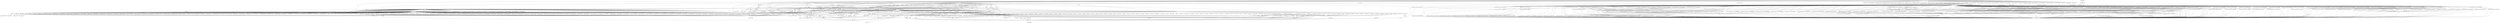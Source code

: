 digraph depends {
    node [shape=plaintext]
"avahi-daemon" -> "base-files"
"avahi-daemon" -> "base-passwd"
"avahi-daemon" -> "libavahi-common3"
"avahi-daemon" -> "libavahi-core7"
"avahi-daemon" -> "libcap2"
"avahi-daemon" -> "libdaemon0"
"avahi-daemon" -> "libdbus-1-3"
"avahi-daemon" -> "libexpat1"
"avahi-daemon" -> "libnss-mdns" [style=dotted]
"avahi-daemon" -> "resin-hostname"
"avahi-daemon" -> "shadow"
"balena" -> "base-files"
"balena" -> "base-passwd"
"balena" -> "bash"
"balena" -> "curl"
"balena" -> "healthdog"
"balena" -> "iptables"
"balena" -> "kernel-module-nf-nat" [style=dotted]
"balena" -> "libsystemd0"
"balena" -> "procps-ps"
"balena" -> "shadow"
"balena" -> "systemd"
"balena" -> "tini"
"balena-unique-key" -> "bash"
"balena-unique-key" -> "jq"
"balena-unique-key" -> "openssl-bin"
"balena-unique-key" -> "resin-vars"
"balena" -> "util-linux"
"bash" -> "base-files"
"bash" -> "libtinfo5"
"bindmount" -> "libstd-rs"
"bluez5" -> "libdbus-1-3"
"bluez5" -> "libell0"
"bluez5" -> "libglib-2.0-0"
"bluez5" -> "libjson-c4"
"bluez5" -> "libreadline8"
"bluez5" -> "libudev1"
"busybox" -> "busybox-udhcpc" [style=dotted]
"busybox" -> "openssl"
"ca-certificates" -> "openssl-bin"
"ca-certificates" -> "os-helpers-logging"
"chronyc" -> "libedit0"
"coreutils" -> "coreutils-stdbuf"
"coreutils" -> "libacl1"
"coreutils" -> "libattr1"
"coreutils" -> "libcap2"
"coreutils" -> "libgmp10"
"curl" -> "libcurl4"
"dbus-1" -> "base-files"
"dbus-1" -> "base-passwd"
"dbus-1" -> "libdbus-1-3"
"dbus-1" -> "libexpat1"
"dbus-1" -> "libsystemd0"
"dbus-1" -> "shadow"
"dnsmasq" -> "libdbus-1-3"
"docker-disk" -> "balena"
"dosfstools" -> "dosfstools-fsck"
"dosfstools" -> "glibc-gconv-ibm437" [style=dotted]
"dropbear" -> "libpam"
"dropbear" -> "libpam-runtime"
"dropbear" -> "libz1"
"dropbear" -> "pam-plugin-deny"
"dropbear" -> "pam-plugin-permit"
"dropbear" -> "pam-plugin-unix"
"e2fsprogs-e2fsck" -> "libblkid1"
"e2fsprogs-e2fsck" -> "libcom-err2"
"e2fsprogs-e2fsck" -> "libe2p2"
"e2fsprogs-e2fsck" -> "libext2fs2"
"e2fsprogs-e2fsck" -> "libuuid1"
"e2fsprogs-mke2fs" -> "libblkid1"
"e2fsprogs-mke2fs" -> "libcom-err2"
"e2fsprogs-mke2fs" -> "libe2p2"
"e2fsprogs-mke2fs" -> "libext2fs2"
"e2fsprogs-mke2fs" -> "libuuid1"
"e2fsprogs-resize2fs" -> "libcom-err2"
"e2fsprogs-resize2fs" -> "libe2p2"
"e2fsprogs-resize2fs" -> "libext2fs2"
"e2fsprogs-tune2fs" -> "libblkid1"
"e2fsprogs-tune2fs" -> "libcom-err2"
"e2fsprogs-tune2fs" -> "libe2p2"
"e2fsprogs-tune2fs" -> "libext2fs2"
"e2fsprogs-tune2fs" -> "libuuid1"
"firmware-imx-regulatory" -> "bash"
"firmware-imx-sdma" -> "bash"
"glibc-gconv-ibm437" -> "glibc-gconv"
"glibc-gconv-ibm850" -> "glibc-gconv"
"glibc-gconv-ibm851" -> "glibc-gconv"
"glibc-gconv-ibm852" -> "glibc-gconv"
"glibc-gconv-ibm855" -> "glibc-gconv"
"glibc-gconv-ibm857" -> "glibc-gconv"
"glibc-gconv-ibm860" -> "glibc-gconv"
"glibc-gconv-ibm861" -> "glibc-gconv"
"glibc-gconv-ibm862" -> "glibc-gconv"
"glibc-gconv-ibm863" -> "glibc-gconv"
"glibc-gconv-ibm865" -> "glibc-gconv"
"glibc-gconv-ibm866" -> "glibc-gconv"
"glibc-gconv-ibm869" -> "glibc-gconv"
"healthdog" -> "libstd-rs"
"healthdog" -> "libsystemd0"
"hostapp-extensions-update" -> "balena"
"hostapp-extensions-update" -> "resin-vars"
"hostapp-update" -> "balena"
"iptables" -> "iptables-modules" [style=dotted]
"iptables" -> "iptables-module-xt-standard"
"iptables" -> "kernel-module-ip6table-filter" [style=dotted]
"iptables" -> "kernel-module-ip6-tables" [style=dotted]
"iptables" -> "kernel-module-iptable-filter" [style=dotted]
"iptables" -> "kernel-module-iptable-nat" [style=dotted]
"iptables" -> "kernel-module-ip-tables" [style=dotted]
"iptables" -> "kernel-module-ipt-masquerade" [style=dotted]
"iptables" -> "kernel-module-nf-conntrack-ipv4" [style=dotted]
"iptables" -> "kernel-module-nf-conntrack" [style=dotted]
"iptables" -> "kernel-module-nf-defrag-ipv4" [style=dotted]
"iptables" -> "kernel-module-nf-nat" [style=dotted]
"iptables" -> "kernel-module-x-tables" [style=dotted]
"iptables-module-ip6t-ah" -> "iptables"
"iptables-module-ip6t-dnat" -> "iptables"
"iptables-module-ip6t-dnpt" -> "iptables"
"iptables-module-ip6t-dst" -> "iptables"
"iptables-module-ip6t-eui64" -> "iptables"
"iptables-module-ip6t-frag" -> "iptables"
"iptables-module-ip6t-hbh" -> "iptables"
"iptables-module-ip6t-hl" -> "iptables"
"iptables-module-ip6t-icmp6" -> "iptables"
"iptables-module-ip6t-ipv6header" -> "iptables"
"iptables-module-ip6t-log" -> "iptables"
"iptables-module-ip6t-masquerade" -> "iptables"
"iptables-module-ip6t-mh" -> "iptables"
"iptables-module-ip6t-netmap" -> "iptables"
"iptables-module-ip6t-redirect" -> "iptables"
"iptables-module-ip6t-reject" -> "iptables"
"iptables-module-ip6t-rt" -> "iptables"
"iptables-module-ip6t-snat" -> "iptables"
"iptables-module-ip6t-snpt" -> "iptables"
"iptables-module-ip6t-srh" -> "iptables"
"iptables-module-ipt-ah" -> "iptables"
"iptables-module-ipt-clusterip" -> "iptables"
"iptables-module-ipt-dnat" -> "iptables"
"iptables-module-ipt-ecn" -> "iptables"
"iptables-module-ipt-icmp" -> "iptables"
"iptables-module-ipt-log" -> "iptables"
"iptables-module-ipt-masquerade" -> "iptables"
"iptables-module-ipt-netmap" -> "iptables"
"iptables-module-ipt-realm" -> "iptables"
"iptables-module-ipt-redirect" -> "iptables"
"iptables-module-ipt-reject" -> "iptables"
"iptables-module-ipt-snat" -> "iptables"
"iptables-module-ipt-ttl" -> "iptables"
"iptables-module-ipt-ulog" -> "iptables"
"iptables-modules" -> "iptables-module-ip6t-ah"
"iptables-modules" -> "iptables-module-ip6t-dnat"
"iptables-modules" -> "iptables-module-ip6t-dnpt"
"iptables-modules" -> "iptables-module-ip6t-dst"
"iptables-modules" -> "iptables-module-ip6t-eui64"
"iptables-modules" -> "iptables-module-ip6t-frag"
"iptables-modules" -> "iptables-module-ip6t-hbh"
"iptables-modules" -> "iptables-module-ip6t-hl"
"iptables-modules" -> "iptables-module-ip6t-icmp6"
"iptables-modules" -> "iptables-module-ip6t-ipv6header"
"iptables-modules" -> "iptables-module-ip6t-log"
"iptables-modules" -> "iptables-module-ip6t-masquerade"
"iptables-modules" -> "iptables-module-ip6t-mh"
"iptables-modules" -> "iptables-module-ip6t-netmap"
"iptables-modules" -> "iptables-module-ip6t-redirect"
"iptables-modules" -> "iptables-module-ip6t-reject"
"iptables-modules" -> "iptables-module-ip6t-rt"
"iptables-modules" -> "iptables-module-ip6t-snat"
"iptables-modules" -> "iptables-module-ip6t-snpt"
"iptables-modules" -> "iptables-module-ip6t-srh"
"iptables-modules" -> "iptables-module-ipt-ah"
"iptables-modules" -> "iptables-module-ipt-clusterip"
"iptables-modules" -> "iptables-module-ipt-dnat"
"iptables-modules" -> "iptables-module-ipt-ecn"
"iptables-modules" -> "iptables-module-ipt-icmp"
"iptables-modules" -> "iptables-module-ipt-log"
"iptables-modules" -> "iptables-module-ipt-masquerade"
"iptables-modules" -> "iptables-module-ipt-netmap"
"iptables-modules" -> "iptables-module-ipt-realm"
"iptables-modules" -> "iptables-module-ipt-redirect"
"iptables-modules" -> "iptables-module-ipt-reject"
"iptables-modules" -> "iptables-module-ipt-snat"
"iptables-modules" -> "iptables-module-ipt-ttl"
"iptables-modules" -> "iptables-module-ipt-ulog"
"iptables-modules" -> "iptables-module-xt-addrtype"
"iptables-modules" -> "iptables-module-xt-audit"
"iptables-modules" -> "iptables-module-xt-bpf"
"iptables-modules" -> "iptables-module-xt-cgroup"
"iptables-modules" -> "iptables-module-xt-checksum"
"iptables-modules" -> "iptables-module-xt-classify"
"iptables-modules" -> "iptables-module-xt-cluster"
"iptables-modules" -> "iptables-module-xt-comment"
"iptables-modules" -> "iptables-module-xt-connbytes"
"iptables-modules" -> "iptables-module-xt-connlimit"
"iptables-modules" -> "iptables-module-xt-connmark"
"iptables-modules" -> "iptables-module-xt-connsecmark"
"iptables-modules" -> "iptables-module-xt-conntrack"
"iptables-modules" -> "iptables-module-xt-cpu"
"iptables-modules" -> "iptables-module-xt-ct"
"iptables-modules" -> "iptables-module-xt-dccp"
"iptables-modules" -> "iptables-module-xt-devgroup"
"iptables-modules" -> "iptables-module-xt-dscp"
"iptables-modules" -> "iptables-module-xt-ecn"
"iptables-modules" -> "iptables-module-xt-esp"
"iptables-modules" -> "iptables-module-xt-hashlimit"
"iptables-modules" -> "iptables-module-xt-helper"
"iptables-modules" -> "iptables-module-xt-hmark"
"iptables-modules" -> "iptables-module-xt-idletimer"
"iptables-modules" -> "iptables-module-xt-ipcomp"
"iptables-modules" -> "iptables-module-xt-iprange"
"iptables-modules" -> "iptables-module-xt-ipvs"
"iptables-modules" -> "iptables-module-xt-led"
"iptables-modules" -> "iptables-module-xt-length"
"iptables-modules" -> "iptables-module-xt-limit"
"iptables-modules" -> "iptables-module-xt-mac"
"iptables-modules" -> "iptables-module-xt-mark"
"iptables-modules" -> "iptables-module-xt-multiport"
"iptables-modules" -> "iptables-module-xt-nfacct"
"iptables-modules" -> "iptables-module-xt-nflog"
"iptables-modules" -> "iptables-module-xt-nfqueue"
"iptables-modules" -> "iptables-module-xt-osf"
"iptables-modules" -> "iptables-module-xt-owner"
"iptables-modules" -> "iptables-module-xt-physdev"
"iptables-modules" -> "iptables-module-xt-pkttype"
"iptables-modules" -> "iptables-module-xt-policy"
"iptables-modules" -> "iptables-module-xt-quota"
"iptables-modules" -> "iptables-module-xt-rateest"
"iptables-modules" -> "iptables-module-xt-recent"
"iptables-modules" -> "iptables-module-xt-rpfilter"
"iptables-modules" -> "iptables-module-xt-sctp"
"iptables-modules" -> "iptables-module-xt-secmark"
"iptables-modules" -> "iptables-module-xt-set"
"iptables-modules" -> "iptables-module-xt-socket"
"iptables-modules" -> "iptables-module-xt-standard"
"iptables-modules" -> "iptables-module-xt-statistic"
"iptables-modules" -> "iptables-module-xt-string"
"iptables-modules" -> "iptables-module-xt-synproxy"
"iptables-modules" -> "iptables-module-xt-tcp"
"iptables-modules" -> "iptables-module-xt-tcpmss"
"iptables-modules" -> "iptables-module-xt-tcpoptstrip"
"iptables-modules" -> "iptables-module-xt-tee"
"iptables-modules" -> "iptables-module-xt-time"
"iptables-modules" -> "iptables-module-xt-tos"
"iptables-modules" -> "iptables-module-xt-tproxy"
"iptables-modules" -> "iptables-module-xt-trace"
"iptables-modules" -> "iptables-module-xt-u32"
"iptables-modules" -> "iptables-module-xt-udp"
"iptables-module-xt-addrtype" -> "iptables"
"iptables-module-xt-audit" -> "iptables"
"iptables-module-xt-bpf" -> "iptables"
"iptables-module-xt-cgroup" -> "iptables"
"iptables-module-xt-checksum" -> "iptables"
"iptables-module-xt-classify" -> "iptables"
"iptables-module-xt-cluster" -> "iptables"
"iptables-module-xt-comment" -> "iptables"
"iptables-module-xt-connbytes" -> "iptables"
"iptables-module-xt-connlimit" -> "iptables"
"iptables-module-xt-connmark" -> "iptables"
"iptables-module-xt-connsecmark" -> "iptables"
"iptables-module-xt-conntrack" -> "iptables"
"iptables-module-xt-cpu" -> "iptables"
"iptables-module-xt-ct" -> "iptables"
"iptables-module-xt-dccp" -> "iptables"
"iptables-module-xt-devgroup" -> "iptables"
"iptables-module-xt-dscp" -> "iptables"
"iptables-module-xt-ecn" -> "iptables"
"iptables-module-xt-esp" -> "iptables"
"iptables-module-xt-hashlimit" -> "iptables"
"iptables-module-xt-helper" -> "iptables"
"iptables-module-xt-hmark" -> "iptables"
"iptables-module-xt-idletimer" -> "iptables"
"iptables-module-xt-ipcomp" -> "iptables"
"iptables-module-xt-iprange" -> "iptables"
"iptables-module-xt-ipvs" -> "iptables"
"iptables-module-xt-led" -> "iptables"
"iptables-module-xt-length" -> "iptables"
"iptables-module-xt-limit" -> "iptables"
"iptables-module-xt-mac" -> "iptables"
"iptables-module-xt-mark" -> "iptables"
"iptables-module-xt-multiport" -> "iptables"
"iptables-module-xt-nfacct" -> "iptables"
"iptables-module-xt-nflog" -> "iptables"
"iptables-module-xt-nfqueue" -> "iptables"
"iptables-module-xt-osf" -> "iptables"
"iptables-module-xt-owner" -> "iptables"
"iptables-module-xt-physdev" -> "iptables"
"iptables-module-xt-pkttype" -> "iptables"
"iptables-module-xt-policy" -> "iptables"
"iptables-module-xt-quota" -> "iptables"
"iptables-module-xt-rateest" -> "iptables"
"iptables-module-xt-recent" -> "iptables"
"iptables-module-xt-rpfilter" -> "iptables"
"iptables-module-xt-sctp" -> "iptables"
"iptables-module-xt-secmark" -> "iptables"
"iptables-module-xt-set" -> "iptables"
"iptables-module-xt-socket" -> "iptables"
"iptables-module-xt-standard" -> "iptables"
"iptables-module-xt-statistic" -> "iptables"
"iptables-module-xt-string" -> "iptables"
"iptables-module-xt-synproxy" -> "iptables"
"iptables-module-xt-tcp" -> "iptables"
"iptables-module-xt-tcpmss" -> "iptables"
"iptables-module-xt-tcpoptstrip" -> "iptables"
"iptables-module-xt-tee" -> "iptables"
"iptables-module-xt-time" -> "iptables"
"iptables-module-xt-tos" -> "iptables"
"iptables-module-xt-tproxy" -> "iptables"
"iptables-module-xt-trace" -> "iptables"
"iptables-module-xt-u32" -> "iptables"
"iptables-module-xt-udp" -> "iptables"
"iw" -> "libnl-3-200"
"iw" -> "libnl-genl-3-200"
"jq" -> "libonig5"
"kbd" -> "libpam"
"kernel-module-ad5446-5.4.84-dey+gb097888f317d" -> "kernel-5.4.84-dey+gb097888f317d"
"kernel-module-asix-5.4.84-dey+gb097888f317d" -> "kernel-5.4.84-dey+gb097888f317d"
"kernel-module-asix-5.4.84-dey+gb097888f317d" -> "kernel-module-usbnet-5.4.84-dey+gb097888f317d"
"kernel-module-ax88179-178a-5.4.84-dey+gb097888f317d" -> "kernel-5.4.84-dey+gb097888f317d"
"kernel-module-ax88179-178a-5.4.84-dey+gb097888f317d" -> "kernel-module-usbnet-5.4.84-dey+gb097888f317d"
"kernel-module-brcmfmac-5.4.84-dey+gb097888f317d" -> "kernel-5.4.84-dey+gb097888f317d"
"kernel-module-brcmfmac-5.4.84-dey+gb097888f317d" -> "kernel-module-brcmutil-5.4.84-dey+gb097888f317d"
"kernel-module-brcmfmac-5.4.84-dey+gb097888f317d" -> "kernel-module-cfg80211-5.4.84-dey+gb097888f317d"
"kernel-module-brcmutil-5.4.84-dey+gb097888f317d" -> "kernel-5.4.84-dey+gb097888f317d"
"kernel-module-br-netfilter-5.4.84-dey+gb097888f317d" -> "kernel-5.4.84-dey+gb097888f317d"
"kernel-module-btdigi-5.4.84-dey+gb097888f317d" -> "kernel-5.4.84-dey+gb097888f317d"
"kernel-module-cdc-acm-5.4.84-dey+gb097888f317d" -> "kernel-5.4.84-dey+gb097888f317d"
"kernel-module-cdc-ether-5.4.84-dey+gb097888f317d" -> "kernel-5.4.84-dey+gb097888f317d"
"kernel-module-cdc-ether-5.4.84-dey+gb097888f317d" -> "kernel-module-usbnet-5.4.84-dey+gb097888f317d"
"kernel-module-cdc-mbim-5.4.84-dey+gb097888f317d" -> "kernel-5.4.84-dey+gb097888f317d"
"kernel-module-cdc-mbim-5.4.84-dey+gb097888f317d" -> "kernel-module-cdc-ncm-5.4.84-dey+gb097888f317d"
"kernel-module-cdc-mbim-5.4.84-dey+gb097888f317d" -> "kernel-module-cdc-wdm-5.4.84-dey+gb097888f317d"
"kernel-module-cdc-mbim-5.4.84-dey+gb097888f317d" -> "kernel-module-usbnet-5.4.84-dey+gb097888f317d"
"kernel-module-cdc-ncm-5.4.84-dey+gb097888f317d" -> "kernel-5.4.84-dey+gb097888f317d"
"kernel-module-cdc-ncm-5.4.84-dey+gb097888f317d" -> "kernel-module-usbnet-5.4.84-dey+gb097888f317d"
"kernel-module-cdc-subset-5.4.84-dey+gb097888f317d" -> "kernel-5.4.84-dey+gb097888f317d"
"kernel-module-cdc-subset-5.4.84-dey+gb097888f317d" -> "kernel-module-usbnet-5.4.84-dey+gb097888f317d"
"kernel-module-cdc-wdm-5.4.84-dey+gb097888f317d" -> "kernel-5.4.84-dey+gb097888f317d"
"kernel-module-cfg80211-5.4.84-dey+gb097888f317d" -> "kernel-5.4.84-dey+gb097888f317d"
"kernel-module-ch341-5.4.84-dey+gb097888f317d" -> "kernel-5.4.84-dey+gb097888f317d"
"kernel-module-cp210x-5.4.84-dey+gb097888f317d" -> "kernel-5.4.84-dey+gb097888f317d"
"kernel-module-cppc-cpufreq-5.4.84-dey+gb097888f317d" -> "kernel-5.4.84-dey+gb097888f317d"
"kernel-module-crct10dif-ce-5.4.84-dey+gb097888f317d" -> "kernel-5.4.84-dey+gb097888f317d"
"kernel-module-cuse-5.4.84-dey+gb097888f317d" -> "kernel-5.4.84-dey+gb097888f317d"
"kernel-module-cuse-5.4.84-dey+gb097888f317d" -> "kernel-module-fuse-5.4.84-dey+gb097888f317d"
"kernel-module-dm9601-5.4.84-dey+gb097888f317d" -> "kernel-5.4.84-dey+gb097888f317d"
"kernel-module-dm9601-5.4.84-dey+gb097888f317d" -> "kernel-module-usbnet-5.4.84-dey+gb097888f317d"
"kernel-module-dummy-5.4.84-dey+gb097888f317d" -> "kernel-5.4.84-dey+gb097888f317d"
"kernel-module-ftdi-sio-5.4.84-dey+gb097888f317d" -> "kernel-5.4.84-dey+gb097888f317d"
"kernel-module-fuse-5.4.84-dey+gb097888f317d" -> "kernel-5.4.84-dey+gb097888f317d"
"kernel-module-g-cdc-5.4.84-dey+gb097888f317d" -> "kernel-5.4.84-dey+gb097888f317d"
"kernel-module-g-ether-5.4.84-dey+gb097888f317d" -> "kernel-5.4.84-dey+gb097888f317d"
"kernel-module-g-mass-storage-5.4.84-dey+gb097888f317d" -> "kernel-5.4.84-dey+gb097888f317d"
"kernel-module-g-ncm-5.4.84-dey+gb097888f317d" -> "kernel-5.4.84-dey+gb097888f317d"
"kernel-module-governor-simpleondemand-5.4.84-dey+gb097888f317d" -> "kernel-5.4.84-dey+gb097888f317d"
"kernel-module-gpu-sched-5.4.84-dey+gb097888f317d" -> "kernel-5.4.84-dey+gb097888f317d"
"kernel-module-g-serial-5.4.84-dey+gb097888f317d" -> "kernel-5.4.84-dey+gb097888f317d"
"kernel-module-gspca-main-5.4.84-dey+gb097888f317d" -> "kernel-5.4.84-dey+gb097888f317d"
"kernel-module-g-zero-5.4.84-dey+gb097888f317d" -> "kernel-5.4.84-dey+gb097888f317d"
"kernel-module-hfs-5.4.84-dey+gb097888f317d" -> "kernel-5.4.84-dey+gb097888f317d"
"kernel-module-hfsplus-5.4.84-dey+gb097888f317d" -> "kernel-5.4.84-dey+gb097888f317d"
"kernel-module-hid-multitouch-5.4.84-dey+gb097888f317d" -> "kernel-5.4.84-dey+gb097888f317d"
"kernel-module-hostap-5.4.84-dey+gb097888f317d" -> "kernel-5.4.84-dey+gb097888f317d"
"kernel-module-hostap-5.4.84-dey+gb097888f317d" -> "kernel-module-lib80211-5.4.84-dey+gb097888f317d"
"kernel-module-ip6table-filter-5.4.84-dey+gb097888f317d" -> "kernel-5.4.84-dey+gb097888f317d"
"kernel-module-ip6table-filter-5.4.84-dey+gb097888f317d" -> "kernel-module-ip6-tables-5.4.84-dey+gb097888f317d"
"kernel-module-ip6table-nat-5.4.84-dey+gb097888f317d" -> "kernel-5.4.84-dey+gb097888f317d"
"kernel-module-ip6table-nat-5.4.84-dey+gb097888f317d" -> "kernel-module-ip6-tables-5.4.84-dey+gb097888f317d"
"kernel-module-ip6-tables-5.4.84-dey+gb097888f317d" -> "kernel-5.4.84-dey+gb097888f317d"
"kernel-module-ip6t-reject-5.4.84-dey+gb097888f317d" -> "kernel-5.4.84-dey+gb097888f317d"
"kernel-module-ip6t-reject-5.4.84-dey+gb097888f317d" -> "kernel-module-nf-reject-ipv6-5.4.84-dey+gb097888f317d"
"kernel-module-ip6-udp-tunnel-5.4.84-dey+gb097888f317d" -> "kernel-5.4.84-dey+gb097888f317d"
"kernel-module-ip-set-5.4.84-dey+gb097888f317d" -> "kernel-5.4.84-dey+gb097888f317d"
"kernel-module-ip-set-5.4.84-dey+gb097888f317d" -> "kernel-module-nfnetlink-5.4.84-dey+gb097888f317d"
"kernel-module-ip-set-bitmap-ip-5.4.84-dey+gb097888f317d" -> "kernel-5.4.84-dey+gb097888f317d"
"kernel-module-ip-set-bitmap-ip-5.4.84-dey+gb097888f317d" -> "kernel-module-ip-set-5.4.84-dey+gb097888f317d"
"kernel-module-ip-set-bitmap-ipmac-5.4.84-dey+gb097888f317d" -> "kernel-5.4.84-dey+gb097888f317d"
"kernel-module-ip-set-bitmap-ipmac-5.4.84-dey+gb097888f317d" -> "kernel-module-ip-set-5.4.84-dey+gb097888f317d"
"kernel-module-ip-set-bitmap-port-5.4.84-dey+gb097888f317d" -> "kernel-5.4.84-dey+gb097888f317d"
"kernel-module-ip-set-bitmap-port-5.4.84-dey+gb097888f317d" -> "kernel-module-ip-set-5.4.84-dey+gb097888f317d"
"kernel-module-ip-set-hash-ip-5.4.84-dey+gb097888f317d" -> "kernel-5.4.84-dey+gb097888f317d"
"kernel-module-ip-set-hash-ip-5.4.84-dey+gb097888f317d" -> "kernel-module-ip-set-5.4.84-dey+gb097888f317d"
"kernel-module-ip-set-hash-ipport-5.4.84-dey+gb097888f317d" -> "kernel-5.4.84-dey+gb097888f317d"
"kernel-module-ip-set-hash-ipport-5.4.84-dey+gb097888f317d" -> "kernel-module-ip-set-5.4.84-dey+gb097888f317d"
"kernel-module-ip-set-hash-ipportip-5.4.84-dey+gb097888f317d" -> "kernel-5.4.84-dey+gb097888f317d"
"kernel-module-ip-set-hash-ipportip-5.4.84-dey+gb097888f317d" -> "kernel-module-ip-set-5.4.84-dey+gb097888f317d"
"kernel-module-ip-set-hash-ipportnet-5.4.84-dey+gb097888f317d" -> "kernel-5.4.84-dey+gb097888f317d"
"kernel-module-ip-set-hash-ipportnet-5.4.84-dey+gb097888f317d" -> "kernel-module-ip-set-5.4.84-dey+gb097888f317d"
"kernel-module-ip-set-hash-net-5.4.84-dey+gb097888f317d" -> "kernel-5.4.84-dey+gb097888f317d"
"kernel-module-ip-set-hash-net-5.4.84-dey+gb097888f317d" -> "kernel-module-ip-set-5.4.84-dey+gb097888f317d"
"kernel-module-ip-set-hash-netiface-5.4.84-dey+gb097888f317d" -> "kernel-5.4.84-dey+gb097888f317d"
"kernel-module-ip-set-hash-netiface-5.4.84-dey+gb097888f317d" -> "kernel-module-ip-set-5.4.84-dey+gb097888f317d"
"kernel-module-ip-set-hash-netport-5.4.84-dey+gb097888f317d" -> "kernel-5.4.84-dey+gb097888f317d"
"kernel-module-ip-set-hash-netport-5.4.84-dey+gb097888f317d" -> "kernel-module-ip-set-5.4.84-dey+gb097888f317d"
"kernel-module-ip-set-list-set-5.4.84-dey+gb097888f317d" -> "kernel-5.4.84-dey+gb097888f317d"
"kernel-module-ip-set-list-set-5.4.84-dey+gb097888f317d" -> "kernel-module-ip-set-5.4.84-dey+gb097888f317d"
"kernel-module-ipt-reject-5.4.84-dey+gb097888f317d" -> "kernel-5.4.84-dey+gb097888f317d"
"kernel-module-ipt-reject-5.4.84-dey+gb097888f317d" -> "kernel-module-nf-reject-ipv4-5.4.84-dey+gb097888f317d"
"kernel-module-ip-tunnel-5.4.84-dey+gb097888f317d" -> "kernel-5.4.84-dey+gb097888f317d"
"kernel-module-lan78xx-5.4.84-dey+gb097888f317d" -> "kernel-5.4.84-dey+gb097888f317d"
"kernel-module-lib80211-5.4.84-dey+gb097888f317d" -> "kernel-5.4.84-dey+gb097888f317d"
"kernel-module-lib80211-crypt-ccmp-5.4.84-dey+gb097888f317d" -> "kernel-5.4.84-dey+gb097888f317d"
"kernel-module-lib80211-crypt-ccmp-5.4.84-dey+gb097888f317d" -> "kernel-module-lib80211-5.4.84-dey+gb097888f317d"
"kernel-module-lib80211-crypt-tkip-5.4.84-dey+gb097888f317d" -> "kernel-5.4.84-dey+gb097888f317d"
"kernel-module-lib80211-crypt-tkip-5.4.84-dey+gb097888f317d" -> "kernel-module-lib80211-5.4.84-dey+gb097888f317d"
"kernel-module-lib80211-crypt-wep-5.4.84-dey+gb097888f317d" -> "kernel-5.4.84-dey+gb097888f317d"
"kernel-module-lib80211-crypt-wep-5.4.84-dey+gb097888f317d" -> "kernel-module-lib80211-5.4.84-dey+gb097888f317d"
"kernel-module-lima-5.4.84-dey+gb097888f317d" -> "kernel-5.4.84-dey+gb097888f317d"
"kernel-module-lima-5.4.84-dey+gb097888f317d" -> "kernel-module-gpu-sched-5.4.84-dey+gb097888f317d"
"kernel-module-mac80211-5.4.84-dey+gb097888f317d" -> "kernel-5.4.84-dey+gb097888f317d"
"kernel-module-mac80211-5.4.84-dey+gb097888f317d" -> "kernel-module-cfg80211-5.4.84-dey+gb097888f317d"
"kernel-module-mcp25xxfd-5.4.84-dey+gb097888f317d" -> "kernel-5.4.84-dey+gb097888f317d"
"kernel-module-mcs7830-5.4.84-dey+gb097888f317d" -> "kernel-5.4.84-dey+gb097888f317d"
"kernel-module-mcs7830-5.4.84-dey+gb097888f317d" -> "kernel-module-usbnet-5.4.84-dey+gb097888f317d"
"kernel-module-microchip-5.4.84-dey+gb097888f317d" -> "kernel-5.4.84-dey+gb097888f317d"
"kernel-module-mlx4-core-5.4.84-dey+gb097888f317d" -> "kernel-5.4.84-dey+gb097888f317d"
"kernel-module-mlx4-en-5.4.84-dey+gb097888f317d" -> "kernel-5.4.84-dey+gb097888f317d"
"kernel-module-mlx4-en-5.4.84-dey+gb097888f317d" -> "kernel-module-mlx4-core-5.4.84-dey+gb097888f317d"
"kernel-module-mlx5-core-5.4.84-dey+gb097888f317d" -> "kernel-5.4.84-dey+gb097888f317d"
"kernel-module-mlx5-core-5.4.84-dey+gb097888f317d" -> "kernel-module-mlxfw-5.4.84-dey+gb097888f317d"
"kernel-module-mlxfw-5.4.84-dey+gb097888f317d" -> "kernel-5.4.84-dey+gb097888f317d"
"kernel-module-mxc-jpeg-encdec-5.4.84-dey+gb097888f317d" -> "kernel-5.4.84-dey+gb097888f317d"
"kernel-module-nbd-5.4.84-dey+gb097888f317d" -> "kernel-5.4.84-dey+gb097888f317d"
"kernel-module-net1080-5.4.84-dey+gb097888f317d" -> "kernel-5.4.84-dey+gb097888f317d"
"kernel-module-net1080-5.4.84-dey+gb097888f317d" -> "kernel-module-usbnet-5.4.84-dey+gb097888f317d"
"kernel-module-nf-conncount-5.4.84-dey+gb097888f317d" -> "kernel-5.4.84-dey+gb097888f317d"
"kernel-module-nf-dup-ipv4-5.4.84-dey+gb097888f317d" -> "kernel-5.4.84-dey+gb097888f317d"
"kernel-module-nf-dup-ipv6-5.4.84-dey+gb097888f317d" -> "kernel-5.4.84-dey+gb097888f317d"
"kernel-module-nf-dup-netdev-5.4.84-dey+gb097888f317d" -> "kernel-5.4.84-dey+gb097888f317d"
"kernel-module-nf-log-common-5.4.84-dey+gb097888f317d" -> "kernel-5.4.84-dey+gb097888f317d"
"kernel-module-nf-log-ipv4-5.4.84-dey+gb097888f317d" -> "kernel-5.4.84-dey+gb097888f317d"
"kernel-module-nf-log-ipv4-5.4.84-dey+gb097888f317d" -> "kernel-module-nf-log-common-5.4.84-dey+gb097888f317d"
"kernel-module-nf-log-ipv6-5.4.84-dey+gb097888f317d" -> "kernel-5.4.84-dey+gb097888f317d"
"kernel-module-nf-log-ipv6-5.4.84-dey+gb097888f317d" -> "kernel-module-nf-log-common-5.4.84-dey+gb097888f317d"
"kernel-module-nfnetlink-5.4.84-dey+gb097888f317d" -> "kernel-5.4.84-dey+gb097888f317d"
"kernel-module-nfnetlink-osf-5.4.84-dey+gb097888f317d" -> "kernel-5.4.84-dey+gb097888f317d"
"kernel-module-nfnetlink-osf-5.4.84-dey+gb097888f317d" -> "kernel-module-nfnetlink-5.4.84-dey+gb097888f317d"
"kernel-module-nf-reject-ipv4-5.4.84-dey+gb097888f317d" -> "kernel-5.4.84-dey+gb097888f317d"
"kernel-module-nf-reject-ipv6-5.4.84-dey+gb097888f317d" -> "kernel-5.4.84-dey+gb097888f317d"
"kernel-module-nfs-layout-flexfiles-5.4.84-dey+gb097888f317d" -> "kernel-5.4.84-dey+gb097888f317d"
"kernel-module-nf-socket-ipv4-5.4.84-dey+gb097888f317d" -> "kernel-5.4.84-dey+gb097888f317d"
"kernel-module-nf-socket-ipv6-5.4.84-dey+gb097888f317d" -> "kernel-5.4.84-dey+gb097888f317d"
"kernel-module-nf-tables-5.4.84-dey+gb097888f317d" -> "kernel-5.4.84-dey+gb097888f317d"
"kernel-module-nf-tables-5.4.84-dey+gb097888f317d" -> "kernel-module-nfnetlink-5.4.84-dey+gb097888f317d"
"kernel-module-nf-tables-set-5.4.84-dey+gb097888f317d" -> "kernel-5.4.84-dey+gb097888f317d"
"kernel-module-nf-tables-set-5.4.84-dey+gb097888f317d" -> "kernel-module-nf-tables-5.4.84-dey+gb097888f317d"
"kernel-module-nft-chain-nat-5.4.84-dey+gb097888f317d" -> "kernel-5.4.84-dey+gb097888f317d"
"kernel-module-nft-chain-nat-5.4.84-dey+gb097888f317d" -> "kernel-module-nf-tables-5.4.84-dey+gb097888f317d"
"kernel-module-nft-compat-5.4.84-dey+gb097888f317d" -> "kernel-5.4.84-dey+gb097888f317d"
"kernel-module-nft-compat-5.4.84-dey+gb097888f317d" -> "kernel-module-nfnetlink-5.4.84-dey+gb097888f317d"
"kernel-module-nft-compat-5.4.84-dey+gb097888f317d" -> "kernel-module-nf-tables-5.4.84-dey+gb097888f317d"
"kernel-module-nft-connlimit-5.4.84-dey+gb097888f317d" -> "kernel-5.4.84-dey+gb097888f317d"
"kernel-module-nft-connlimit-5.4.84-dey+gb097888f317d" -> "kernel-module-nf-conncount-5.4.84-dey+gb097888f317d"
"kernel-module-nft-connlimit-5.4.84-dey+gb097888f317d" -> "kernel-module-nf-tables-5.4.84-dey+gb097888f317d"
"kernel-module-nft-counter-5.4.84-dey+gb097888f317d" -> "kernel-5.4.84-dey+gb097888f317d"
"kernel-module-nft-counter-5.4.84-dey+gb097888f317d" -> "kernel-module-nf-tables-5.4.84-dey+gb097888f317d"
"kernel-module-nft-ct-5.4.84-dey+gb097888f317d" -> "kernel-5.4.84-dey+gb097888f317d"
"kernel-module-nft-ct-5.4.84-dey+gb097888f317d" -> "kernel-module-nf-tables-5.4.84-dey+gb097888f317d"
"kernel-module-nft-dup-ipv4-5.4.84-dey+gb097888f317d" -> "kernel-5.4.84-dey+gb097888f317d"
"kernel-module-nft-dup-ipv4-5.4.84-dey+gb097888f317d" -> "kernel-module-nf-dup-ipv4-5.4.84-dey+gb097888f317d"
"kernel-module-nft-dup-ipv4-5.4.84-dey+gb097888f317d" -> "kernel-module-nf-tables-5.4.84-dey+gb097888f317d"
"kernel-module-nft-dup-ipv6-5.4.84-dey+gb097888f317d" -> "kernel-5.4.84-dey+gb097888f317d"
"kernel-module-nft-dup-ipv6-5.4.84-dey+gb097888f317d" -> "kernel-module-nf-dup-ipv6-5.4.84-dey+gb097888f317d"
"kernel-module-nft-dup-ipv6-5.4.84-dey+gb097888f317d" -> "kernel-module-nf-tables-5.4.84-dey+gb097888f317d"
"kernel-module-nft-dup-netdev-5.4.84-dey+gb097888f317d" -> "kernel-5.4.84-dey+gb097888f317d"
"kernel-module-nft-dup-netdev-5.4.84-dey+gb097888f317d" -> "kernel-module-nf-dup-netdev-5.4.84-dey+gb097888f317d"
"kernel-module-nft-dup-netdev-5.4.84-dey+gb097888f317d" -> "kernel-module-nf-tables-5.4.84-dey+gb097888f317d"
"kernel-module-nft-fib-5.4.84-dey+gb097888f317d" -> "kernel-5.4.84-dey+gb097888f317d"
"kernel-module-nft-fib-5.4.84-dey+gb097888f317d" -> "kernel-module-nf-tables-5.4.84-dey+gb097888f317d"
"kernel-module-nft-fib-inet-5.4.84-dey+gb097888f317d" -> "kernel-5.4.84-dey+gb097888f317d"
"kernel-module-nft-fib-inet-5.4.84-dey+gb097888f317d" -> "kernel-module-nf-tables-5.4.84-dey+gb097888f317d"
"kernel-module-nft-fib-inet-5.4.84-dey+gb097888f317d" -> "kernel-module-nft-fib-5.4.84-dey+gb097888f317d"
"kernel-module-nft-fib-inet-5.4.84-dey+gb097888f317d" -> "kernel-module-nft-fib-ipv4-5.4.84-dey+gb097888f317d"
"kernel-module-nft-fib-inet-5.4.84-dey+gb097888f317d" -> "kernel-module-nft-fib-ipv6-5.4.84-dey+gb097888f317d"
"kernel-module-nft-fib-ipv4-5.4.84-dey+gb097888f317d" -> "kernel-5.4.84-dey+gb097888f317d"
"kernel-module-nft-fib-ipv4-5.4.84-dey+gb097888f317d" -> "kernel-module-nf-tables-5.4.84-dey+gb097888f317d"
"kernel-module-nft-fib-ipv4-5.4.84-dey+gb097888f317d" -> "kernel-module-nft-fib-5.4.84-dey+gb097888f317d"
"kernel-module-nft-fib-ipv6-5.4.84-dey+gb097888f317d" -> "kernel-5.4.84-dey+gb097888f317d"
"kernel-module-nft-fib-ipv6-5.4.84-dey+gb097888f317d" -> "kernel-module-nf-tables-5.4.84-dey+gb097888f317d"
"kernel-module-nft-fib-ipv6-5.4.84-dey+gb097888f317d" -> "kernel-module-nft-fib-5.4.84-dey+gb097888f317d"
"kernel-module-nft-fib-netdev-5.4.84-dey+gb097888f317d" -> "kernel-5.4.84-dey+gb097888f317d"
"kernel-module-nft-fib-netdev-5.4.84-dey+gb097888f317d" -> "kernel-module-nf-tables-5.4.84-dey+gb097888f317d"
"kernel-module-nft-fib-netdev-5.4.84-dey+gb097888f317d" -> "kernel-module-nft-fib-5.4.84-dey+gb097888f317d"
"kernel-module-nft-fib-netdev-5.4.84-dey+gb097888f317d" -> "kernel-module-nft-fib-ipv4-5.4.84-dey+gb097888f317d"
"kernel-module-nft-fib-netdev-5.4.84-dey+gb097888f317d" -> "kernel-module-nft-fib-ipv6-5.4.84-dey+gb097888f317d"
"kernel-module-nft-fwd-netdev-5.4.84-dey+gb097888f317d" -> "kernel-5.4.84-dey+gb097888f317d"
"kernel-module-nft-fwd-netdev-5.4.84-dey+gb097888f317d" -> "kernel-module-nf-dup-netdev-5.4.84-dey+gb097888f317d"
"kernel-module-nft-fwd-netdev-5.4.84-dey+gb097888f317d" -> "kernel-module-nf-tables-5.4.84-dey+gb097888f317d"
"kernel-module-nft-hash-5.4.84-dey+gb097888f317d" -> "kernel-5.4.84-dey+gb097888f317d"
"kernel-module-nft-hash-5.4.84-dey+gb097888f317d" -> "kernel-module-nf-tables-5.4.84-dey+gb097888f317d"
"kernel-module-nft-limit-5.4.84-dey+gb097888f317d" -> "kernel-5.4.84-dey+gb097888f317d"
"kernel-module-nft-limit-5.4.84-dey+gb097888f317d" -> "kernel-module-nf-tables-5.4.84-dey+gb097888f317d"
"kernel-module-nft-log-5.4.84-dey+gb097888f317d" -> "kernel-5.4.84-dey+gb097888f317d"
"kernel-module-nft-log-5.4.84-dey+gb097888f317d" -> "kernel-module-nf-tables-5.4.84-dey+gb097888f317d"
"kernel-module-nft-masq-5.4.84-dey+gb097888f317d" -> "kernel-5.4.84-dey+gb097888f317d"
"kernel-module-nft-masq-5.4.84-dey+gb097888f317d" -> "kernel-module-nf-tables-5.4.84-dey+gb097888f317d"
"kernel-module-nft-nat-5.4.84-dey+gb097888f317d" -> "kernel-5.4.84-dey+gb097888f317d"
"kernel-module-nft-nat-5.4.84-dey+gb097888f317d" -> "kernel-module-nf-tables-5.4.84-dey+gb097888f317d"
"kernel-module-nft-numgen-5.4.84-dey+gb097888f317d" -> "kernel-5.4.84-dey+gb097888f317d"
"kernel-module-nft-numgen-5.4.84-dey+gb097888f317d" -> "kernel-module-nf-tables-5.4.84-dey+gb097888f317d"
"kernel-module-nft-objref-5.4.84-dey+gb097888f317d" -> "kernel-5.4.84-dey+gb097888f317d"
"kernel-module-nft-objref-5.4.84-dey+gb097888f317d" -> "kernel-module-nf-tables-5.4.84-dey+gb097888f317d"
"kernel-module-nft-osf-5.4.84-dey+gb097888f317d" -> "kernel-5.4.84-dey+gb097888f317d"
"kernel-module-nft-osf-5.4.84-dey+gb097888f317d" -> "kernel-module-nfnetlink-osf-5.4.84-dey+gb097888f317d"
"kernel-module-nft-osf-5.4.84-dey+gb097888f317d" -> "kernel-module-nf-tables-5.4.84-dey+gb097888f317d"
"kernel-module-nf-tproxy-ipv4-5.4.84-dey+gb097888f317d" -> "kernel-5.4.84-dey+gb097888f317d"
"kernel-module-nf-tproxy-ipv6-5.4.84-dey+gb097888f317d" -> "kernel-5.4.84-dey+gb097888f317d"
"kernel-module-nft-quota-5.4.84-dey+gb097888f317d" -> "kernel-5.4.84-dey+gb097888f317d"
"kernel-module-nft-quota-5.4.84-dey+gb097888f317d" -> "kernel-module-nf-tables-5.4.84-dey+gb097888f317d"
"kernel-module-nft-redir-5.4.84-dey+gb097888f317d" -> "kernel-5.4.84-dey+gb097888f317d"
"kernel-module-nft-redir-5.4.84-dey+gb097888f317d" -> "kernel-module-nf-tables-5.4.84-dey+gb097888f317d"
"kernel-module-nft-reject-5.4.84-dey+gb097888f317d" -> "kernel-5.4.84-dey+gb097888f317d"
"kernel-module-nft-reject-5.4.84-dey+gb097888f317d" -> "kernel-module-nf-tables-5.4.84-dey+gb097888f317d"
"kernel-module-nft-reject-inet-5.4.84-dey+gb097888f317d" -> "kernel-5.4.84-dey+gb097888f317d"
"kernel-module-nft-reject-inet-5.4.84-dey+gb097888f317d" -> "kernel-module-nf-reject-ipv4-5.4.84-dey+gb097888f317d"
"kernel-module-nft-reject-inet-5.4.84-dey+gb097888f317d" -> "kernel-module-nf-reject-ipv6-5.4.84-dey+gb097888f317d"
"kernel-module-nft-reject-inet-5.4.84-dey+gb097888f317d" -> "kernel-module-nf-tables-5.4.84-dey+gb097888f317d"
"kernel-module-nft-reject-inet-5.4.84-dey+gb097888f317d" -> "kernel-module-nft-reject-5.4.84-dey+gb097888f317d"
"kernel-module-nft-reject-ipv4-5.4.84-dey+gb097888f317d" -> "kernel-5.4.84-dey+gb097888f317d"
"kernel-module-nft-reject-ipv4-5.4.84-dey+gb097888f317d" -> "kernel-module-nf-reject-ipv4-5.4.84-dey+gb097888f317d"
"kernel-module-nft-reject-ipv4-5.4.84-dey+gb097888f317d" -> "kernel-module-nf-tables-5.4.84-dey+gb097888f317d"
"kernel-module-nft-reject-ipv4-5.4.84-dey+gb097888f317d" -> "kernel-module-nft-reject-5.4.84-dey+gb097888f317d"
"kernel-module-nft-reject-ipv6-5.4.84-dey+gb097888f317d" -> "kernel-5.4.84-dey+gb097888f317d"
"kernel-module-nft-reject-ipv6-5.4.84-dey+gb097888f317d" -> "kernel-module-nf-reject-ipv6-5.4.84-dey+gb097888f317d"
"kernel-module-nft-reject-ipv6-5.4.84-dey+gb097888f317d" -> "kernel-module-nf-tables-5.4.84-dey+gb097888f317d"
"kernel-module-nft-reject-ipv6-5.4.84-dey+gb097888f317d" -> "kernel-module-nft-reject-5.4.84-dey+gb097888f317d"
"kernel-module-nft-socket-5.4.84-dey+gb097888f317d" -> "kernel-5.4.84-dey+gb097888f317d"
"kernel-module-nft-socket-5.4.84-dey+gb097888f317d" -> "kernel-module-nf-socket-ipv4-5.4.84-dey+gb097888f317d"
"kernel-module-nft-socket-5.4.84-dey+gb097888f317d" -> "kernel-module-nf-socket-ipv6-5.4.84-dey+gb097888f317d"
"kernel-module-nft-socket-5.4.84-dey+gb097888f317d" -> "kernel-module-nf-tables-5.4.84-dey+gb097888f317d"
"kernel-module-nft-tproxy-5.4.84-dey+gb097888f317d" -> "kernel-5.4.84-dey+gb097888f317d"
"kernel-module-nft-tproxy-5.4.84-dey+gb097888f317d" -> "kernel-module-nf-tables-5.4.84-dey+gb097888f317d"
"kernel-module-nft-tproxy-5.4.84-dey+gb097888f317d" -> "kernel-module-nf-tproxy-ipv4-5.4.84-dey+gb097888f317d"
"kernel-module-nft-tproxy-5.4.84-dey+gb097888f317d" -> "kernel-module-nf-tproxy-ipv6-5.4.84-dey+gb097888f317d"
"kernel-module-nft-tunnel-5.4.84-dey+gb097888f317d" -> "kernel-5.4.84-dey+gb097888f317d"
"kernel-module-nft-tunnel-5.4.84-dey+gb097888f317d" -> "kernel-module-nf-tables-5.4.84-dey+gb097888f317d"
"kernel-module-nls-utf8-5.4.84-dey+gb097888f317d" -> "kernel-5.4.84-dey+gb097888f317d"
"kernel-module-option-5.4.84-dey+gb097888f317d" -> "kernel-5.4.84-dey+gb097888f317d"
"kernel-module-option-5.4.84-dey+gb097888f317d" -> "kernel-module-usb-wwan-5.4.84-dey+gb097888f317d"
"kernel-module-overlay-5.4.84-dey+gb097888f317d" -> "kernel-5.4.84-dey+gb097888f317d"
"kernel-module-panfrost-5.4.84-dey+gb097888f317d" -> "kernel-5.4.84-dey+gb097888f317d"
"kernel-module-panfrost-5.4.84-dey+gb097888f317d" -> "kernel-module-gpu-sched-5.4.84-dey+gb097888f317d"
"kernel-module-pegasus-5.4.84-dey+gb097888f317d" -> "kernel-5.4.84-dey+gb097888f317d"
"kernel-module-pfe-5.4.84-dey+gb097888f317d" -> "kernel-5.4.84-dey+gb097888f317d"
"kernel-module-pl111-drm-5.4.84-dey+gb097888f317d" -> "kernel-5.4.84-dey+gb097888f317d"
"kernel-module-pl2303-5.4.84-dey+gb097888f317d" -> "kernel-5.4.84-dey+gb097888f317d"
"kernel-module-plusb-5.4.84-dey+gb097888f317d" -> "kernel-5.4.84-dey+gb097888f317d"
"kernel-module-plusb-5.4.84-dey+gb097888f317d" -> "kernel-module-usbnet-5.4.84-dey+gb097888f317d"
"kernel-module-qcom-emac-5.4.84-dey+gb097888f317d" -> "kernel-5.4.84-dey+gb097888f317d"
"kernel-module-qcserial-5.4.84-dey+gb097888f317d" -> "kernel-5.4.84-dey+gb097888f317d"
"kernel-module-qcserial-5.4.84-dey+gb097888f317d" -> "kernel-module-usb-wwan-5.4.84-dey+gb097888f317d"
"kernel-module-qmi-wwan-5.4.84-dey+gb097888f317d" -> "kernel-5.4.84-dey+gb097888f317d"
"kernel-module-qmi-wwan-5.4.84-dey+gb097888f317d" -> "kernel-module-cdc-wdm-5.4.84-dey+gb097888f317d"
"kernel-module-qmi-wwan-5.4.84-dey+gb097888f317d" -> "kernel-module-usbnet-5.4.84-dey+gb097888f317d"
"kernel-module-qualcomm" -> "kernel-module-wlan-5.4.84-dey+gb097888f317d"
"kernel-module-r8152-5.4.84-dey+gb097888f317d" -> "kernel-5.4.84-dey+gb097888f317d"
"kernel-module-r8188eu-5.4.84-dey+gb097888f317d" -> "kernel-5.4.84-dey+gb097888f317d"
"kernel-module-r8188eu-5.4.84-dey+gb097888f317d" -> "kernel-module-cfg80211-5.4.84-dey+gb097888f317d"
"kernel-module-r8188eu-5.4.84-dey+gb097888f317d" -> "kernel-module-lib80211-5.4.84-dey+gb097888f317d"
"kernel-module-rtl8150-5.4.84-dey+gb097888f317d" -> "kernel-5.4.84-dey+gb097888f317d"
"kernel-module-sha3-ce-5.4.84-dey+gb097888f317d" -> "kernel-5.4.84-dey+gb097888f317d"
"kernel-module-sha512-arm64-5.4.84-dey+gb097888f317d" -> "kernel-5.4.84-dey+gb097888f317d"
"kernel-module-sha512-ce-5.4.84-dey+gb097888f317d" -> "kernel-5.4.84-dey+gb097888f317d"
"kernel-module-sha512-ce-5.4.84-dey+gb097888f317d" -> "kernel-module-sha512-arm64-5.4.84-dey+gb097888f317d"
"kernel-module-sit-5.4.84-dey+gb097888f317d" -> "kernel-5.4.84-dey+gb097888f317d"
"kernel-module-sit-5.4.84-dey+gb097888f317d" -> "kernel-module-ip-tunnel-5.4.84-dey+gb097888f317d"
"kernel-module-sit-5.4.84-dey+gb097888f317d" -> "kernel-module-tunnel4-5.4.84-dey+gb097888f317d"
"kernel-modules" -> "kernel-module-ad5446-5.4.84-dey+gb097888f317d"
"kernel-modules" -> "kernel-module-asix-5.4.84-dey+gb097888f317d"
"kernel-modules" -> "kernel-module-ax88179-178a-5.4.84-dey+gb097888f317d"
"kernel-modules" -> "kernel-module-brcmfmac-5.4.84-dey+gb097888f317d"
"kernel-modules" -> "kernel-module-brcmutil-5.4.84-dey+gb097888f317d"
"kernel-modules" -> "kernel-module-br-netfilter-5.4.84-dey+gb097888f317d"
"kernel-modules" -> "kernel-module-btdigi-5.4.84-dey+gb097888f317d"
"kernel-modules" -> "kernel-module-cdc-acm-5.4.84-dey+gb097888f317d"
"kernel-modules" -> "kernel-module-cdc-ether-5.4.84-dey+gb097888f317d"
"kernel-modules" -> "kernel-module-cdc-mbim-5.4.84-dey+gb097888f317d"
"kernel-modules" -> "kernel-module-cdc-ncm-5.4.84-dey+gb097888f317d"
"kernel-modules" -> "kernel-module-cdc-subset-5.4.84-dey+gb097888f317d"
"kernel-modules" -> "kernel-module-cdc-wdm-5.4.84-dey+gb097888f317d"
"kernel-modules" -> "kernel-module-cfg80211-5.4.84-dey+gb097888f317d"
"kernel-modules" -> "kernel-module-ch341-5.4.84-dey+gb097888f317d"
"kernel-modules" -> "kernel-module-cp210x-5.4.84-dey+gb097888f317d"
"kernel-modules" -> "kernel-module-cppc-cpufreq-5.4.84-dey+gb097888f317d"
"kernel-modules" -> "kernel-module-crct10dif-ce-5.4.84-dey+gb097888f317d"
"kernel-modules" -> "kernel-module-cuse-5.4.84-dey+gb097888f317d"
"kernel-modules" -> "kernel-module-dm9601-5.4.84-dey+gb097888f317d"
"kernel-modules" -> "kernel-module-dummy-5.4.84-dey+gb097888f317d"
"kernel-modules" -> "kernel-module-ftdi-sio-5.4.84-dey+gb097888f317d"
"kernel-modules" -> "kernel-module-fuse-5.4.84-dey+gb097888f317d"
"kernel-modules" -> "kernel-module-g-cdc-5.4.84-dey+gb097888f317d"
"kernel-modules" -> "kernel-module-g-ether-5.4.84-dey+gb097888f317d"
"kernel-modules" -> "kernel-module-g-mass-storage-5.4.84-dey+gb097888f317d"
"kernel-modules" -> "kernel-module-g-ncm-5.4.84-dey+gb097888f317d"
"kernel-modules" -> "kernel-module-governor-simpleondemand-5.4.84-dey+gb097888f317d"
"kernel-modules" -> "kernel-module-gpu-sched-5.4.84-dey+gb097888f317d"
"kernel-modules" -> "kernel-module-g-serial-5.4.84-dey+gb097888f317d"
"kernel-modules" -> "kernel-module-gspca-main-5.4.84-dey+gb097888f317d"
"kernel-modules" -> "kernel-module-g-zero-5.4.84-dey+gb097888f317d"
"kernel-modules" -> "kernel-module-hfs-5.4.84-dey+gb097888f317d"
"kernel-modules" -> "kernel-module-hfsplus-5.4.84-dey+gb097888f317d"
"kernel-modules" -> "kernel-module-hid-multitouch-5.4.84-dey+gb097888f317d"
"kernel-modules" -> "kernel-module-hostap-5.4.84-dey+gb097888f317d"
"kernel-modules" -> "kernel-module-ip6table-filter-5.4.84-dey+gb097888f317d"
"kernel-modules" -> "kernel-module-ip6table-nat-5.4.84-dey+gb097888f317d"
"kernel-modules" -> "kernel-module-ip6-tables-5.4.84-dey+gb097888f317d"
"kernel-modules" -> "kernel-module-ip6t-reject-5.4.84-dey+gb097888f317d"
"kernel-modules" -> "kernel-module-ip6-udp-tunnel-5.4.84-dey+gb097888f317d"
"kernel-modules" -> "kernel-module-ip-set-5.4.84-dey+gb097888f317d"
"kernel-modules" -> "kernel-module-ip-set-bitmap-ip-5.4.84-dey+gb097888f317d"
"kernel-modules" -> "kernel-module-ip-set-bitmap-ipmac-5.4.84-dey+gb097888f317d"
"kernel-modules" -> "kernel-module-ip-set-bitmap-port-5.4.84-dey+gb097888f317d"
"kernel-modules" -> "kernel-module-ip-set-hash-ip-5.4.84-dey+gb097888f317d"
"kernel-modules" -> "kernel-module-ip-set-hash-ipport-5.4.84-dey+gb097888f317d"
"kernel-modules" -> "kernel-module-ip-set-hash-ipportip-5.4.84-dey+gb097888f317d"
"kernel-modules" -> "kernel-module-ip-set-hash-ipportnet-5.4.84-dey+gb097888f317d"
"kernel-modules" -> "kernel-module-ip-set-hash-net-5.4.84-dey+gb097888f317d"
"kernel-modules" -> "kernel-module-ip-set-hash-netiface-5.4.84-dey+gb097888f317d"
"kernel-modules" -> "kernel-module-ip-set-hash-netport-5.4.84-dey+gb097888f317d"
"kernel-modules" -> "kernel-module-ip-set-list-set-5.4.84-dey+gb097888f317d"
"kernel-modules" -> "kernel-module-ipt-reject-5.4.84-dey+gb097888f317d"
"kernel-modules" -> "kernel-module-ip-tunnel-5.4.84-dey+gb097888f317d"
"kernel-modules" -> "kernel-module-lan78xx-5.4.84-dey+gb097888f317d"
"kernel-modules" -> "kernel-module-lib80211-5.4.84-dey+gb097888f317d"
"kernel-modules" -> "kernel-module-lib80211-crypt-ccmp-5.4.84-dey+gb097888f317d"
"kernel-modules" -> "kernel-module-lib80211-crypt-tkip-5.4.84-dey+gb097888f317d"
"kernel-modules" -> "kernel-module-lib80211-crypt-wep-5.4.84-dey+gb097888f317d"
"kernel-modules" -> "kernel-module-lima-5.4.84-dey+gb097888f317d"
"kernel-modules" -> "kernel-module-mac80211-5.4.84-dey+gb097888f317d"
"kernel-modules" -> "kernel-module-mcp25xxfd-5.4.84-dey+gb097888f317d"
"kernel-modules" -> "kernel-module-mcs7830-5.4.84-dey+gb097888f317d"
"kernel-modules" -> "kernel-module-microchip-5.4.84-dey+gb097888f317d"
"kernel-modules" -> "kernel-module-mlx4-core-5.4.84-dey+gb097888f317d"
"kernel-modules" -> "kernel-module-mlx4-en-5.4.84-dey+gb097888f317d"
"kernel-modules" -> "kernel-module-mlx5-core-5.4.84-dey+gb097888f317d"
"kernel-modules" -> "kernel-module-mlxfw-5.4.84-dey+gb097888f317d"
"kernel-modules" -> "kernel-module-mxc-jpeg-encdec-5.4.84-dey+gb097888f317d"
"kernel-modules" -> "kernel-module-nbd-5.4.84-dey+gb097888f317d"
"kernel-modules" -> "kernel-module-net1080-5.4.84-dey+gb097888f317d"
"kernel-modules" -> "kernel-module-nf-conncount-5.4.84-dey+gb097888f317d"
"kernel-modules" -> "kernel-module-nf-dup-ipv4-5.4.84-dey+gb097888f317d"
"kernel-modules" -> "kernel-module-nf-dup-ipv6-5.4.84-dey+gb097888f317d"
"kernel-modules" -> "kernel-module-nf-dup-netdev-5.4.84-dey+gb097888f317d"
"kernel-modules" -> "kernel-module-nf-log-common-5.4.84-dey+gb097888f317d"
"kernel-modules" -> "kernel-module-nf-log-ipv4-5.4.84-dey+gb097888f317d"
"kernel-modules" -> "kernel-module-nf-log-ipv6-5.4.84-dey+gb097888f317d"
"kernel-modules" -> "kernel-module-nfnetlink-5.4.84-dey+gb097888f317d"
"kernel-modules" -> "kernel-module-nfnetlink-osf-5.4.84-dey+gb097888f317d"
"kernel-modules" -> "kernel-module-nf-reject-ipv4-5.4.84-dey+gb097888f317d"
"kernel-modules" -> "kernel-module-nf-reject-ipv6-5.4.84-dey+gb097888f317d"
"kernel-modules" -> "kernel-module-nfs-layout-flexfiles-5.4.84-dey+gb097888f317d"
"kernel-modules" -> "kernel-module-nf-socket-ipv4-5.4.84-dey+gb097888f317d"
"kernel-modules" -> "kernel-module-nf-socket-ipv6-5.4.84-dey+gb097888f317d"
"kernel-modules" -> "kernel-module-nf-tables-5.4.84-dey+gb097888f317d"
"kernel-modules" -> "kernel-module-nf-tables-set-5.4.84-dey+gb097888f317d"
"kernel-modules" -> "kernel-module-nft-chain-nat-5.4.84-dey+gb097888f317d"
"kernel-modules" -> "kernel-module-nft-compat-5.4.84-dey+gb097888f317d"
"kernel-modules" -> "kernel-module-nft-connlimit-5.4.84-dey+gb097888f317d"
"kernel-modules" -> "kernel-module-nft-counter-5.4.84-dey+gb097888f317d"
"kernel-modules" -> "kernel-module-nft-ct-5.4.84-dey+gb097888f317d"
"kernel-modules" -> "kernel-module-nft-dup-ipv4-5.4.84-dey+gb097888f317d"
"kernel-modules" -> "kernel-module-nft-dup-ipv6-5.4.84-dey+gb097888f317d"
"kernel-modules" -> "kernel-module-nft-dup-netdev-5.4.84-dey+gb097888f317d"
"kernel-modules" -> "kernel-module-nft-fib-5.4.84-dey+gb097888f317d"
"kernel-modules" -> "kernel-module-nft-fib-inet-5.4.84-dey+gb097888f317d"
"kernel-modules" -> "kernel-module-nft-fib-ipv4-5.4.84-dey+gb097888f317d"
"kernel-modules" -> "kernel-module-nft-fib-ipv6-5.4.84-dey+gb097888f317d"
"kernel-modules" -> "kernel-module-nft-fib-netdev-5.4.84-dey+gb097888f317d"
"kernel-modules" -> "kernel-module-nft-fwd-netdev-5.4.84-dey+gb097888f317d"
"kernel-modules" -> "kernel-module-nft-hash-5.4.84-dey+gb097888f317d"
"kernel-modules" -> "kernel-module-nft-limit-5.4.84-dey+gb097888f317d"
"kernel-modules" -> "kernel-module-nft-log-5.4.84-dey+gb097888f317d"
"kernel-modules" -> "kernel-module-nft-masq-5.4.84-dey+gb097888f317d"
"kernel-modules" -> "kernel-module-nft-nat-5.4.84-dey+gb097888f317d"
"kernel-modules" -> "kernel-module-nft-numgen-5.4.84-dey+gb097888f317d"
"kernel-modules" -> "kernel-module-nft-objref-5.4.84-dey+gb097888f317d"
"kernel-modules" -> "kernel-module-nft-osf-5.4.84-dey+gb097888f317d"
"kernel-modules" -> "kernel-module-nf-tproxy-ipv4-5.4.84-dey+gb097888f317d"
"kernel-modules" -> "kernel-module-nf-tproxy-ipv6-5.4.84-dey+gb097888f317d"
"kernel-modules" -> "kernel-module-nft-quota-5.4.84-dey+gb097888f317d"
"kernel-modules" -> "kernel-module-nft-redir-5.4.84-dey+gb097888f317d"
"kernel-modules" -> "kernel-module-nft-reject-5.4.84-dey+gb097888f317d"
"kernel-modules" -> "kernel-module-nft-reject-inet-5.4.84-dey+gb097888f317d"
"kernel-modules" -> "kernel-module-nft-reject-ipv4-5.4.84-dey+gb097888f317d"
"kernel-modules" -> "kernel-module-nft-reject-ipv6-5.4.84-dey+gb097888f317d"
"kernel-modules" -> "kernel-module-nft-socket-5.4.84-dey+gb097888f317d"
"kernel-modules" -> "kernel-module-nft-tproxy-5.4.84-dey+gb097888f317d"
"kernel-modules" -> "kernel-module-nft-tunnel-5.4.84-dey+gb097888f317d"
"kernel-modules" -> "kernel-module-nls-utf8-5.4.84-dey+gb097888f317d"
"kernel-modules" -> "kernel-module-option-5.4.84-dey+gb097888f317d"
"kernel-modules" -> "kernel-module-overlay-5.4.84-dey+gb097888f317d"
"kernel-modules" -> "kernel-module-panfrost-5.4.84-dey+gb097888f317d"
"kernel-modules" -> "kernel-module-pegasus-5.4.84-dey+gb097888f317d"
"kernel-modules" -> "kernel-module-pfe-5.4.84-dey+gb097888f317d"
"kernel-modules" -> "kernel-module-pl111-drm-5.4.84-dey+gb097888f317d"
"kernel-modules" -> "kernel-module-pl2303-5.4.84-dey+gb097888f317d"
"kernel-modules" -> "kernel-module-plusb-5.4.84-dey+gb097888f317d"
"kernel-modules" -> "kernel-module-qcom-emac-5.4.84-dey+gb097888f317d"
"kernel-modules" -> "kernel-module-qcserial-5.4.84-dey+gb097888f317d"
"kernel-modules" -> "kernel-module-qmi-wwan-5.4.84-dey+gb097888f317d"
"kernel-modules" -> "kernel-module-r8152-5.4.84-dey+gb097888f317d"
"kernel-modules" -> "kernel-module-r8188eu-5.4.84-dey+gb097888f317d"
"kernel-modules" -> "kernel-module-rtl8150-5.4.84-dey+gb097888f317d"
"kernel-modules" -> "kernel-module-sha3-ce-5.4.84-dey+gb097888f317d"
"kernel-modules" -> "kernel-module-sha512-arm64-5.4.84-dey+gb097888f317d"
"kernel-modules" -> "kernel-module-sha512-ce-5.4.84-dey+gb097888f317d"
"kernel-modules" -> "kernel-module-sit-5.4.84-dey+gb097888f317d"
"kernel-modules" -> "kernel-module-sm3-ce-5.4.84-dey+gb097888f317d"
"kernel-modules" -> "kernel-module-sm3-generic-5.4.84-dey+gb097888f317d"
"kernel-modules" -> "kernel-module-smsc75xx-5.4.84-dey+gb097888f317d"
"kernel-modules" -> "kernel-module-smsc95xx-5.4.84-dey+gb097888f317d"
"kernel-modules" -> "kernel-module-snd-hwdep-5.4.84-dey+gb097888f317d"
"kernel-modules" -> "kernel-module-snd-usb-audio-5.4.84-dey+gb097888f317d"
"kernel-modules" -> "kernel-module-snd-usbmidi-lib-5.4.84-dey+gb097888f317d"
"kernel-modules" -> "kernel-module-spidev-5.4.84-dey+gb097888f317d"
"kernel-modules" -> "kernel-module-sr9800-5.4.84-dey+gb097888f317d"
"kernel-modules" -> "kernel-module-tcrypt-5.4.84-dey+gb097888f317d"
"kernel-modules" -> "kernel-module-tunnel4-5.4.84-dey+gb097888f317d"
"kernel-modules" -> "kernel-module-udp-tunnel-5.4.84-dey+gb097888f317d"
"kernel-modules" -> "kernel-module-uinput-5.4.84-dey+gb097888f317d"
"kernel-modules" -> "kernel-module-usbnet-5.4.84-dey+gb097888f317d"
"kernel-modules" -> "kernel-module-usbtest-5.4.84-dey+gb097888f317d"
"kernel-modules" -> "kernel-module-usb-wwan-5.4.84-dey+gb097888f317d"
"kernel-modules" -> "kernel-module-uvcvideo-5.4.84-dey+gb097888f317d"
"kernel-modules" -> "kernel-module-vxlan-5.4.84-dey+gb097888f317d"
"kernel-modules" -> "kernel-module-xt-log-5.4.84-dey+gb097888f317d"
"kernel-modules" -> "kernel-module-xt-masquerade-5.4.84-dey+gb097888f317d"
"kernel-modules" -> "kernel-module-xt-owner-5.4.84-dey+gb097888f317d"
"kernel-modules" -> "kernel-module-xt-redirect-5.4.84-dey+gb097888f317d"
"kernel-modules" -> "kernel-module-xt-set-5.4.84-dey+gb097888f317d"
"kernel-modules" -> "kernel-module-zaurus-5.4.84-dey+gb097888f317d"
"kernel-module-sm3-ce-5.4.84-dey+gb097888f317d" -> "kernel-5.4.84-dey+gb097888f317d"
"kernel-module-sm3-ce-5.4.84-dey+gb097888f317d" -> "kernel-module-sm3-generic-5.4.84-dey+gb097888f317d"
"kernel-module-sm3-generic-5.4.84-dey+gb097888f317d" -> "kernel-5.4.84-dey+gb097888f317d"
"kernel-module-smsc75xx-5.4.84-dey+gb097888f317d" -> "kernel-5.4.84-dey+gb097888f317d"
"kernel-module-smsc75xx-5.4.84-dey+gb097888f317d" -> "kernel-module-usbnet-5.4.84-dey+gb097888f317d"
"kernel-module-smsc95xx-5.4.84-dey+gb097888f317d" -> "kernel-5.4.84-dey+gb097888f317d"
"kernel-module-smsc95xx-5.4.84-dey+gb097888f317d" -> "kernel-module-usbnet-5.4.84-dey+gb097888f317d"
"kernel-module-snd-hwdep-5.4.84-dey+gb097888f317d" -> "kernel-5.4.84-dey+gb097888f317d"
"kernel-module-snd-usb-audio-5.4.84-dey+gb097888f317d" -> "kernel-5.4.84-dey+gb097888f317d"
"kernel-module-snd-usb-audio-5.4.84-dey+gb097888f317d" -> "kernel-module-snd-hwdep-5.4.84-dey+gb097888f317d"
"kernel-module-snd-usb-audio-5.4.84-dey+gb097888f317d" -> "kernel-module-snd-usbmidi-lib-5.4.84-dey+gb097888f317d"
"kernel-module-snd-usbmidi-lib-5.4.84-dey+gb097888f317d" -> "kernel-5.4.84-dey+gb097888f317d"
"kernel-module-spidev-5.4.84-dey+gb097888f317d" -> "kernel-5.4.84-dey+gb097888f317d"
"kernel-module-sr9800-5.4.84-dey+gb097888f317d" -> "kernel-5.4.84-dey+gb097888f317d"
"kernel-module-sr9800-5.4.84-dey+gb097888f317d" -> "kernel-module-usbnet-5.4.84-dey+gb097888f317d"
"kernel-module-tcrypt-5.4.84-dey+gb097888f317d" -> "kernel-5.4.84-dey+gb097888f317d"
"kernel-module-tunnel4-5.4.84-dey+gb097888f317d" -> "kernel-5.4.84-dey+gb097888f317d"
"kernel-module-udp-tunnel-5.4.84-dey+gb097888f317d" -> "kernel-5.4.84-dey+gb097888f317d"
"kernel-module-uinput-5.4.84-dey+gb097888f317d" -> "kernel-5.4.84-dey+gb097888f317d"
"kernel-module-usbnet-5.4.84-dey+gb097888f317d" -> "kernel-5.4.84-dey+gb097888f317d"
"kernel-module-usbtest-5.4.84-dey+gb097888f317d" -> "kernel-5.4.84-dey+gb097888f317d"
"kernel-module-usb-wwan-5.4.84-dey+gb097888f317d" -> "kernel-5.4.84-dey+gb097888f317d"
"kernel-module-uvcvideo-5.4.84-dey+gb097888f317d" -> "kernel-5.4.84-dey+gb097888f317d"
"kernel-module-vxlan-5.4.84-dey+gb097888f317d" -> "kernel-5.4.84-dey+gb097888f317d"
"kernel-module-vxlan-5.4.84-dey+gb097888f317d" -> "kernel-module-ip6-udp-tunnel-5.4.84-dey+gb097888f317d"
"kernel-module-vxlan-5.4.84-dey+gb097888f317d" -> "kernel-module-udp-tunnel-5.4.84-dey+gb097888f317d"
"kernel-module-wlan-5.4.84-dey+gb097888f317d" -> "kernel-5.4.84-dey+gb097888f317d"
"kernel-module-wlan-5.4.84-dey+gb097888f317d" -> "kernel-module-cfg80211-5.4.84-dey+gb097888f317d"
"kernel-module-xt-log-5.4.84-dey+gb097888f317d" -> "kernel-5.4.84-dey+gb097888f317d"
"kernel-module-xt-masquerade-5.4.84-dey+gb097888f317d" -> "kernel-5.4.84-dey+gb097888f317d"
"kernel-module-xt-owner-5.4.84-dey+gb097888f317d" -> "kernel-5.4.84-dey+gb097888f317d"
"kernel-module-xt-redirect-5.4.84-dey+gb097888f317d" -> "kernel-5.4.84-dey+gb097888f317d"
"kernel-module-xt-set-5.4.84-dey+gb097888f317d" -> "kernel-5.4.84-dey+gb097888f317d"
"kernel-module-xt-set-5.4.84-dey+gb097888f317d" -> "kernel-module-ip-set-5.4.84-dey+gb097888f317d"
"kernel-module-zaurus-5.4.84-dey+gb097888f317d" -> "kernel-5.4.84-dey+gb097888f317d"
"kernel-module-zaurus-5.4.84-dey+gb097888f317d" -> "kernel-module-cdc-ether-5.4.84-dey+gb097888f317d"
"kernel-module-zaurus-5.4.84-dey+gb097888f317d" -> "kernel-module-usbnet-5.4.84-dey+gb097888f317d"
"kmod" -> "libz1"
"less" -> "libtinfo5"
"libacl1" -> "libattr1"
"libavahi-core7" -> "libavahi-common3"
"libcrypto1.1" -> "openssl-conf" [style=dotted]
"libcryptoauth2018.10.26" -> "cryptoauthlib-test" [style=dotted]
"libcryptoauth2018.10.26" -> "libp11"
"libcryptoauth-test" -> "libcryptoauth2018.10.26"
"libcurl4" -> "ca-certificates" [style=dotted]
"libcurl4" -> "libgnutls30"
"libcurl4" -> "libidn2-0"
"libcurl4" -> "libz1"
"libcurl4" -> "nettle"
"libdbus-1-3" -> "dbus" [style=dotted]
"libdbus-1-3" -> "libsystemd0"
"libedit0" -> "libncurses5"
"libedit0" -> "libtinfo5"
"libevent-core-2.1-7" -> "libevent"
"libext2fs2" -> "libblkid1"
"libext2fs2" -> "libcom-err2"
"libfdisk1" -> "libblkid1"
"libfdisk1" -> "libuuid1"
"libgcrypt" -> "libcap2"
"libgcrypt" -> "libgpg-error"
"libglib-2.0-0" -> "libffi7"
"libglib-2.0-0" -> "libmount1"
"libglib-2.0-0" -> "libpcre1"
"libglib-2.0-0" -> "libz1"
"libglib-2.0-0" -> "shared-mime-info" [style=dotted]
"libgnutls30" -> "libgmp10"
"libgnutls30" -> "libidn2-0"
"libgnutls30" -> "libunistring2"
"libgnutls30" -> "nettle"
"libgudev-1.0-0" -> "libglib-2.0-0"
"libgudev-1.0-0" -> "libudev1"
"libidn2-0" -> "libunistring2"
"libkmod2" -> "libz1"
"libmbim" -> "libglib-2.0-0"
"libmbim" -> "libgudev-1.0-0"
"libmount1" -> "libblkid1"
"libncurses5" -> "libtinfo5"
"libncursesw5" -> "libtinfo5"
"libnl-genl-3-200" -> "libnl-3-200"
"libnss-mdns" -> "avahi-daemon"
"libp11-3" -> "libcrypto1.1"
"libpam" -> "libpam-runtime-suffix" [style=dotted]
"libpam-runtime" -> "libpam-suffix"
"libpam-runtime" -> "pam-plugin-deny-suffix"
"libpam-runtime" -> "pam-plugin-permit-suffix"
"libpam-runtime" -> "pam-plugin-unix-suffix"
"libpam-runtime" -> "pam-plugin-warn-suffix"
"libpng16-16" -> "libz1"
"libprocps8" -> "libsystemd0"
"libqmi" -> "libglib-2.0-0"
"libqmi" -> "libgudev-1.0-0"
"libqmi" -> "libmbim"
"libreadline8" -> "libtinfo5"
"libssl1.1" -> "libcrypto1.1"
"libsystemd0" -> "libcap2"
"libsystemd0" -> "liblzma5"
"libtinfo5" -> "ncurses-terminfo-base" [style=dotted]
"libusb-1.0-0" -> "libudev1"
"linux-firmware-ath9k" -> "linux-firmware-atheros-license"
"linux-firmware-bcm43143" -> "linux-firmware-broadcom-license"
"linux-firmware-iwlwifi-135-6" -> "linux-firmware-iwlwifi-license"
"linux-firmware-iwlwifi-3160-7" -> "linux-firmware-iwlwifi-license"
"linux-firmware-iwlwifi-3160-8" -> "linux-firmware-iwlwifi-license"
"linux-firmware-iwlwifi-3160-9" -> "linux-firmware-iwlwifi-license"
"linux-firmware-iwlwifi-6000-4" -> "linux-firmware-iwlwifi-license"
"linux-firmware-iwlwifi-6000g2a-5" -> "linux-firmware-iwlwifi-license"
"linux-firmware-iwlwifi-6000g2a-6" -> "linux-firmware-iwlwifi-license"
"linux-firmware-iwlwifi-6000g2b-5" -> "linux-firmware-iwlwifi-license"
"linux-firmware-iwlwifi-6000g2b-6" -> "linux-firmware-iwlwifi-license"
"linux-firmware-iwlwifi-6050-4" -> "linux-firmware-iwlwifi-license"
"linux-firmware-iwlwifi-6050-5" -> "linux-firmware-iwlwifi-license"
"linux-firmware-iwlwifi-7260" -> "linux-firmware-iwlwifi-license"
"linux-firmware-iwlwifi-7265d" -> "linux-firmware-iwlwifi-license"
"linux-firmware-iwlwifi-7265" -> "linux-firmware-iwlwifi-license"
"linux-firmware-iwlwifi-8000c" -> "linux-firmware-iwlwifi-license"
"linux-firmware-iwlwifi-8265" -> "linux-firmware-iwlwifi-license"
"linux-firmware-ralink" -> "linux-firmware-ralink-license"
"linux-firmware-rtl8192cu" -> "linux-firmware-rtl-license"
"linux-firmware-rtl8192su" -> "linux-firmware-rtl-license"
"linux-firmware-wl12xx" -> "linux-firmware-ti-connectivity-license"
"linux-firmware-wl12xx" -> "linux-firmware-wlcommon"
"linux-firmware-wl18xx" -> "linux-firmware-ti-connectivity-license"
"linux-firmware-wl18xx" -> "linux-firmware-wlcommon"
"mobynit" -> "util-linux"
"modemmanager" -> "libglib-2.0-0"
"modemmanager" -> "libgudev-1.0-0"
"modemmanager" -> "libmbim"
"modemmanager" -> "libqmi"
"modemmanager" -> "libsystemd0"
"mtools" -> "glibc-gconv-ibm437" [style=dotted]
"mtools" -> "glibc-gconv-ibm737" [style=dotted]
"mtools" -> "glibc-gconv-ibm775" [style=dotted]
"mtools" -> "glibc-gconv-ibm850"
"mtools" -> "glibc-gconv-ibm851" [style=dotted]
"mtools" -> "glibc-gconv-ibm852" [style=dotted]
"mtools" -> "glibc-gconv-ibm855" [style=dotted]
"mtools" -> "glibc-gconv-ibm857" [style=dotted]
"mtools" -> "glibc-gconv-ibm860" [style=dotted]
"mtools" -> "glibc-gconv-ibm861" [style=dotted]
"mtools" -> "glibc-gconv-ibm862" [style=dotted]
"mtools" -> "glibc-gconv-ibm863" [style=dotted]
"mtools" -> "glibc-gconv-ibm865" [style=dotted]
"mtools" -> "glibc-gconv-ibm866" [style=dotted]
"mtools" -> "glibc-gconv-ibm869" [style=dotted]
"nettle" -> "libgmp10"
"networkmanager" -> "bash"
"networkmanager" -> "bluez5"
"networkmanager" -> "chrony"
"networkmanager" -> "chronyc"
"networkmanager" -> "dnsmasq" [style=dotted]
"networkmanager" -> "iptables" [style=dotted]
"networkmanager" -> "libcurl4"
"networkmanager" -> "libglib-2.0-0"
"networkmanager" -> "libndp"
"networkmanager" -> "libreadline8"
"networkmanager" -> "libsystemd0"
"networkmanager" -> "libudev1"
"networkmanager" -> "libuuid1"
"networkmanager" -> "modemmanager"
"networkmanager" -> "nspr"
"networkmanager" -> "nss"
"networkmanager" -> "ppp"
"networkmanager" -> "resin-net-config"
"networkmanager" -> "resolvconf"
"networkmanager" -> "wpa-supplicant"
"nss" -> "libsqlite3-0"
"nss" -> "libz1"
"nss" -> "nspr"
"openssh-keygen" -> "libcrypto1.1"
"openssh" -> "openssh-keygen"
"openssh" -> "openssh-scp"
"openssh" -> "openssh-ssh"
"openssh" -> "openssh-sshd"
"openssh-scp" -> "libcrypto1.1"
"openssh-sshd" -> "base-files"
"openssh-sshd" -> "base-passwd"
"openssh-sshd" -> "libcrypt2"
"openssh-sshd" -> "libcrypto1.1"
"openssh-sshd" -> "libpam"
"openssh-sshd" -> "libz1"
"openssh-sshd" -> "openssh-keygen"
"openssh-sshd" -> "pam-plugin-keyinit"
"openssh-sshd" -> "pam-plugin-loginuid"
"openssh-sshd" -> "rng-tools" [style=dotted]
"openssh-sshd" -> "shadow"
"openssh-ssh" -> "libcrypto1.1"
"openssh-ssh" -> "libz1"
"openssl-bin" -> "libcrypto1.1"
"openssl-bin" -> "libssl1.1"
"openssl-bin" -> "openssl-conf"
"openvpn" -> "base-files"
"openvpn" -> "base-passwd"
"openvpn" -> "bash"
"openvpn" -> "kernel-module-tun" [style=dotted]
"openvpn" -> "libcrypto1.1"
"openvpn" -> "liblzo2-2"
"openvpn" -> "libpam"
"openvpn" -> "libssl1.1"
"openvpn" -> "resin-vars"
"openvpn" -> "shadow"
"os-config" -> "libcrypto1.1"
"os-config" -> "libdbus-1-3"
"os-config" -> "libssl1.1"
"os-config" -> "libstd-rs"
"os-helpers-fs" -> "e2fsprogs-tune2fs"
"os-helpers-fs" -> "mtools"
"packagegroup-core-boot" -> "base-files"
"packagegroup-core-boot" -> "base-passwd"
"packagegroup-core-boot" -> "busybox"
"packagegroup-core-boot" -> "netbase"
"packagegroup-core-boot" -> "systemd"
"packagegroup-core-boot" -> "udev"
"packagegroup-core-ssh-openssh" -> "openssh"
"packagegroup-resin" -> "aufs-util-auplink"
"packagegroup-resin" -> "balena-rollback"
"packagegroup-resin" -> "chrony"
"packagegroup-resin" -> "chronyc"
"packagegroup-resin-connectivity" -> "avahi-daemon"
"packagegroup-resin-connectivity" -> "bluez5-init"
"packagegroup-resin-connectivity" -> "cryptoauthlib"
"packagegroup-resin-connectivity" -> "dnsmasq"
"packagegroup-resin-connectivity" -> "dropbear"
"packagegroup-resin-connectivity" -> "firmware-imx-regulatory"
"packagegroup-resin-connectivity" -> "firmware-imx-sdma"
"packagegroup-resin-connectivity" -> "firmware-imx-vpu-imx8"
"packagegroup-resin-connectivity" -> "firmware-qualcomm-qca6574-bt"
"packagegroup-resin-connectivity" -> "firmware-qualcomm-qca6574-wifi"
"packagegroup-resin-connectivity" -> "iw"
"packagegroup-resin-connectivity" -> "kernel-module-qualcomm"
"packagegroup-resin-connectivity" -> "kernel-modules"
"packagegroup-resin-connectivity" -> "linux-firmware-ath9k"
"packagegroup-resin-connectivity" -> "linux-firmware-bcm43143"
"packagegroup-resin-connectivity" -> "linux-firmware-iwlwifi-135-6"
"packagegroup-resin-connectivity" -> "linux-firmware-iwlwifi-3160-7"
"packagegroup-resin-connectivity" -> "linux-firmware-iwlwifi-3160-8"
"packagegroup-resin-connectivity" -> "linux-firmware-iwlwifi-3160-9"
"packagegroup-resin-connectivity" -> "linux-firmware-iwlwifi-6000-4"
"packagegroup-resin-connectivity" -> "linux-firmware-iwlwifi-6000g2a-5"
"packagegroup-resin-connectivity" -> "linux-firmware-iwlwifi-6000g2a-6"
"packagegroup-resin-connectivity" -> "linux-firmware-iwlwifi-6000g2b-5"
"packagegroup-resin-connectivity" -> "linux-firmware-iwlwifi-6000g2b-6"
"packagegroup-resin-connectivity" -> "linux-firmware-iwlwifi-6050-4"
"packagegroup-resin-connectivity" -> "linux-firmware-iwlwifi-6050-5"
"packagegroup-resin-connectivity" -> "linux-firmware-iwlwifi-7260"
"packagegroup-resin-connectivity" -> "linux-firmware-iwlwifi-7265"
"packagegroup-resin-connectivity" -> "linux-firmware-iwlwifi-7265d"
"packagegroup-resin-connectivity" -> "linux-firmware-iwlwifi-8000c"
"packagegroup-resin-connectivity" -> "linux-firmware-iwlwifi-8265"
"packagegroup-resin-connectivity" -> "linux-firmware-ralink"
"packagegroup-resin-connectivity" -> "linux-firmware-rtl8188eu"
"packagegroup-resin-connectivity" -> "linux-firmware-rtl8192cu"
"packagegroup-resin-connectivity" -> "linux-firmware-rtl8192su"
"packagegroup-resin-connectivity" -> "linux-firmware-wl12xx"
"packagegroup-resin-connectivity" -> "linux-firmware-wl18xx"
"packagegroup-resin-connectivity" -> "networkmanager"
"packagegroup-resin-connectivity" -> "openssh"
"packagegroup-resin-connectivity" -> "openvpn"
"packagegroup-resin-connectivity" -> "resin-proxy-config"
"packagegroup-resin-connectivity" -> "udev-extraconf"
"packagegroup-resin-connectivity" -> "udev-rules-imx"
"packagegroup-resin-connectivity" -> "usb-modeswitch"
"packagegroup-resin-connectivity" -> "wireless-regdb-static"
"packagegroup-resin-debugtools" -> "e2fsprogs-mke2fs"
"packagegroup-resin-debugtools" -> "lsof"
"packagegroup-resin-debugtools" -> "usbutils"
"packagegroup-resin" -> "docker-disk"
"packagegroup-resin" -> "dosfstools"
"packagegroup-resin" -> "hostapp-extensions-update"
"packagegroup-resin" -> "hostapp-update"
"packagegroup-resin" -> "kernel-modules"
"packagegroup-resin" -> "less"
"packagegroup-resin" -> "libnss-ato"
"packagegroup-resin" -> "mobynit"
"packagegroup-resin" -> "os-config"
"packagegroup-resin" -> "os-release"
"packagegroup-resin" -> "resin-device-progress"
"packagegroup-resin" -> "resin-extra-udev-rules"
"packagegroup-resin" -> "resin-filesystem-expand"
"packagegroup-resin" -> "resin-hostname"
"packagegroup-resin" -> "resin-info"
"packagegroup-resin" -> "resin-init"
"packagegroup-resin" -> "resin-mounts"
"packagegroup-resin" -> "resin-persistent-logs"
"packagegroup-resin" -> "resin-state-reset"
"packagegroup-resin" -> "resin-supervisor"
"packagegroup-resin" -> "rsync"
"packagegroup-resin" -> "systemd-analyze"
"packagegroup-resin" -> "systemd-zram-swap"
"packagegroup-resin" -> "timeinit"
"pam-plugin-deny" -> "libpam"
"pam-plugin-deny" -> "libpam-suffix"
"pam-plugin-env" -> "libpam"
"pam-plugin-env" -> "libpam-suffix"
"pam-plugin-faildelay" -> "libpam"
"pam-plugin-faildelay" -> "libpam-suffix"
"pam-plugin-group" -> "libpam"
"pam-plugin-group" -> "libpam-suffix"
"pam-plugin-keyinit" -> "libpam"
"pam-plugin-keyinit" -> "libpam-suffix"
"pam-plugin-lastlog" -> "libpam"
"pam-plugin-lastlog" -> "libpam-suffix"
"pam-plugin-limits" -> "libpam"
"pam-plugin-limits" -> "libpam-suffix"
"pam-plugin-loginuid" -> "libpam"
"pam-plugin-loginuid" -> "libpam-suffix"
"pam-plugin-mail" -> "libpam"
"pam-plugin-mail" -> "libpam-suffix"
"pam-plugin-motd" -> "libpam"
"pam-plugin-motd" -> "libpam-suffix"
"pam-plugin-nologin" -> "libpam"
"pam-plugin-nologin" -> "libpam-suffix"
"pam-plugin-permit" -> "libpam"
"pam-plugin-permit" -> "libpam-suffix"
"pam-plugin-rootok" -> "libpam"
"pam-plugin-rootok" -> "libpam-suffix"
"pam-plugin-securetty" -> "libpam"
"pam-plugin-securetty" -> "libpam-suffix"
"pam-plugin-shells" -> "libpam"
"pam-plugin-shells" -> "libpam-suffix"
"pam-plugin-unix" -> "libcrypt2"
"pam-plugin-unix" -> "libpam"
"pam-plugin-unix" -> "libpam-suffix"
"pam-plugin-warn" -> "libpam"
"pam-plugin-warn" -> "libpam-suffix"
"plymouth-balena-theme" -> "plymouth"
"plymouth" -> "bash"
"plymouth" -> "libpng16-16"
"plymouth" -> "libudev1"
"plymouth" -> "libz1"
"ppp" -> "libcrypt2"
"ppp" -> "libcrypto1.1"
"ppp" -> "libpcap1"
"procps-ps" -> "libprocps8"
"redsocks" -> "libevent-core-2.1-7"
"resin-device-progress" -> "bash"
"resin-device-progress" -> "coreutils"
"resin-device-progress" -> "curl"
"resin-device-progress" -> "jq"
"resin-device-progress" -> "resin-vars"
"resin-filesystem-expand" -> "coreutils"
"resin-filesystem-expand" -> "e2fsprogs-e2fsck"
"resin-filesystem-expand" -> "e2fsprogs-resize2fs"
"resin-filesystem-expand" -> "os-helpers-fs"
"resin-filesystem-expand" -> "util-linux"
"resin-hostname" -> "balena-unique-key"
"resin-hostname" -> "coreutils"
"resin-hostname" -> "jq"
"resin-info" -> "bash"
"resin-init" -> "bash"
"resin-init-board" -> "bash"
"resin-init" -> "iw"
"resin-init" -> "resin-init-board"
"resin-mounts" -> "bindmount"
"resin-mounts" -> "os-helpers-fs"
"resin-mounts" -> "util-linux"
"resin-net-config" -> "bash"
"resin-net-config" -> "iw"
"resin-net-config" -> "jq"
"resin-ntp-config" -> "chrony"
"resin-ntp-config" -> "chronyc"
"resin-proxy-config" -> "base-files"
"resin-proxy-config" -> "base-passwd"
"resin-proxy-config" -> "iptables"
"resin-proxy-config" -> "redsocks"
"resin-proxy-config" -> "shadow"
"resin-state-reset" -> "bash"
"resin-state-reset" -> "coreutils"
"resin-supervisor" -> "balena"
"resin-supervisor" -> "balena-unique-key"
"resin-supervisor" -> "bash"
"resin-supervisor" -> "coreutils"
"resin-supervisor" -> "curl"
"resin-supervisor" -> "healthdog"
"resin-supervisor" -> "resin-vars"
"resin-supervisor" -> "systemd"
"resin-vars" -> "bash"
"resin-vars" -> "coreutils"
"resin-vars" -> "jq"
"resin-vars" -> "udev"
"resolvconf" -> "bash"
"rng-tools" -> "libgcrypt"
"rng-tools" -> "libjitterentropy2"
"rng-tools" -> "libsysfs2"
"rsync" -> "libacl1"
"rsync" -> "libpopt0"
"shadow-base" -> "libcrypt2"
"shadow-base" -> "libpam"
"systemd-analyze" -> "libmount1"
"systemd-analyze" -> "libpam"
"systemd-analyze" -> "systemd"
"systemd" -> "base-files"
"systemd" -> "base-passwd"
"systemd-compat-units" -> "systemd"
"systemd" -> "dbus"
"systemd" -> "e2fsprogs-e2fsck" [style=dotted]
"systemd-extra-utils" -> "base-files"
"systemd-extra-utils" -> "base-passwd"
"systemd-extra-utils" -> "shadow"
"systemd-extra-utils" -> "systemd"
"systemd" -> "kernel-module-autofs4" [style=dotted]
"systemd" -> "kernel-module-ipv6" [style=dotted]
"systemd" -> "kernel-module-sch-fq-codel" [style=dotted]
"systemd" -> "kernel-module-unix" [style=dotted]
"systemd" -> "kmod"
"systemd" -> "ldconfig"
"systemd" -> "libacl1"
"systemd" -> "libblkid1"
"systemd" -> "libcap2"
"systemd" -> "libkmod2"
"systemd" -> "liblzma5"
"systemd" -> "libmount1"
"systemd" -> "libnss-myhostname"
"systemd" -> "libpam"
"systemd" -> "os-helpers-fs"
"systemd" -> "os-release" [style=dotted]
"systemd" -> "pam-plugin-keyinit"
"systemd" -> "pam-plugin-loginuid"
"systemd" -> "pam-plugin-unix"
"systemd" -> "periodic-vacuum-logs"
"systemd" -> "resin-ntp-config"
"systemd" -> "shadow"
"systemd" -> "systemd-compat-units" [style=dotted]
"systemd" -> "systemd-conf" [style=dotted]
"systemd" -> "systemd-extra-utils" [style=dotted]
"systemd" -> "systemd-serialgetty"
"systemd" -> "systemd-vconsole-setup"
"systemd" -> "udev"
"systemd" -> "udev-hwdb" [style=dotted]
"systemd" -> "util-linux"
"systemd" -> "util-linux-agetty"
"systemd" -> "util-linux-fsck"
"systemd" -> "util-linux-mount"
"systemd" -> "util-linux-umount"
"systemd-vconsole-setup" -> "kbd-consolefonts" [style=dotted]
"systemd-vconsole-setup" -> "kbd-keymaps" [style=dotted]
"systemd-vconsole-setup" -> "kbd" [style=dotted]
"systemd-vconsole-setup" -> "systemd"
"systemd" -> "volatile-binds"
"timeinit" -> "os-helpers-time"
"udev-extraconf" -> "udev"
"udev-hwdb" -> "udev"
"udev" -> "libacl1"
"udev" -> "libblkid1"
"udev" -> "libcap2"
"udev" -> "libkmod2"
"usb-modeswitch-data" -> "usb-modeswitch"
"usb-modeswitch" -> "libusb-1.0-0"
"usb-modeswitch" -> "usb-modeswitch-data" [style=dotted]
"usbutils" -> "libudev1"
"usbutils" -> "libusb-1.0-0"
"util-linux-blkid" -> "libblkid1"
"util-linux-cal" -> "libtinfo5"
"util-linux-cfdisk" -> "libfdisk1"
"util-linux-cfdisk" -> "libmount1"
"util-linux-cfdisk" -> "libncursesw5"
"util-linux-cfdisk" -> "libsmartcols1"
"util-linux-cfdisk" -> "libtinfo5"
"util-linux-column" -> "libsmartcols1"
"util-linux-dmesg" -> "libtinfo5"
"util-linux-eject" -> "libmount1"
"util-linux-fdisk" -> "libfdisk1"
"util-linux-fdisk" -> "libsmartcols1"
"util-linux-fdisk" -> "libtinfo5"
"util-linux-fincore" -> "libsmartcols1"
"util-linux-findfs" -> "libblkid1"
"util-linux-findmnt" -> "libblkid1"
"util-linux-findmnt" -> "libmount1"
"util-linux-findmnt" -> "libsmartcols1"
"util-linux-fsck.cramfs" -> "libz1"
"util-linux-fsck" -> "libblkid1"
"util-linux-fsck" -> "libmount1"
"util-linux-fstrim" -> "libmount1"
"util-linux-hexdump" -> "libtinfo5"
"util-linux-losetup" -> "libsmartcols1"
"util-linux-lsblk" -> "libblkid1"
"util-linux-lsblk" -> "libmount1"
"util-linux-lsblk" -> "libsmartcols1"
"util-linux-lscpu" -> "libsmartcols1"
"util-linux-lsipc" -> "libsmartcols1"
"util-linux-lslocks" -> "libmount1"
"util-linux-lslocks" -> "libsmartcols1"
"util-linux-lslogins" -> "libsmartcols1"
"util-linux-lsmem" -> "libsmartcols1"
"util-linux-lsns" -> "libmount1"
"util-linux-lsns" -> "libsmartcols1"
"util-linux-mkfs.cramfs" -> "libz1"
"util-linux-mkswap" -> "libblkid1"
"util-linux-mkswap" -> "libuuid1"
"util-linux-more" -> "libtinfo5"
"util-linux-mount" -> "libmount1"
"util-linux-mountpoint" -> "libmount1"
"util-linux-partx" -> "libblkid1"
"util-linux-partx" -> "libsmartcols1"
"util-linux-prlimit" -> "libsmartcols1"
"util-linux-rfkill" -> "libsmartcols1"
"util-linux-runuser" -> "libpam"
"util-linux-setpriv" -> "libcap-ng0"
"util-linux-setterm" -> "libtinfo5"
"util-linux-sfdisk" -> "libfdisk1"
"util-linux-sfdisk" -> "libsmartcols1"
"util-linux-sfdisk" -> "libtinfo5"
"util-linux-su" -> "libpam"
"util-linux-sulogin" -> "libcrypt2"
"util-linux-swaplabel" -> "libblkid1"
"util-linux-swaplabel" -> "libuuid1"
"util-linux-swapoff" -> "libblkid1"
"util-linux-swapoff" -> "libmount1"
"util-linux-swapon" -> "libblkid1"
"util-linux-swapon" -> "libmount1"
"util-linux-swapon" -> "libsmartcols1"
"util-linux-ul" -> "libtinfo5"
"util-linux-umount" -> "libmount1"
"util-linux" -> "util-linux-addpart" [style=dotted]
"util-linux" -> "util-linux-agetty" [style=dotted]
"util-linux" -> "util-linux-blkdiscard" [style=dotted]
"util-linux" -> "util-linux-blkid" [style=dotted]
"util-linux" -> "util-linux-blkzone" [style=dotted]
"util-linux" -> "util-linux-blockdev" [style=dotted]
"util-linux" -> "util-linux-cal" [style=dotted]
"util-linux" -> "util-linux-cfdisk" [style=dotted]
"util-linux" -> "util-linux-chcpu" [style=dotted]
"util-linux" -> "util-linux-chmem" [style=dotted]
"util-linux" -> "util-linux-choom" [style=dotted]
"util-linux" -> "util-linux-chrt" [style=dotted]
"util-linux" -> "util-linux-colcrt" [style=dotted]
"util-linux" -> "util-linux-colrm" [style=dotted]
"util-linux" -> "util-linux-col" [style=dotted]
"util-linux" -> "util-linux-column" [style=dotted]
"util-linux" -> "util-linux-ctrlaltdel" [style=dotted]
"util-linux" -> "util-linux-delpart" [style=dotted]
"util-linux" -> "util-linux-dmesg" [style=dotted]
"util-linux" -> "util-linux-eject" [style=dotted]
"util-linux" -> "util-linux-fallocate" [style=dotted]
"util-linux" -> "util-linux-fdformat" [style=dotted]
"util-linux" -> "util-linux-fdisk" [style=dotted]
"util-linux" -> "util-linux-fincore" [style=dotted]
"util-linux" -> "util-linux-findfs" [style=dotted]
"util-linux" -> "util-linux-findmnt" [style=dotted]
"util-linux" -> "util-linux-flock" [style=dotted]
"util-linux" -> "util-linux-fsck.cramfs" [style=dotted]
"util-linux" -> "util-linux-fsck" [style=dotted]
"util-linux" -> "util-linux-fsfreeze" [style=dotted]
"util-linux" -> "util-linux-fstrim" [style=dotted]
"util-linux" -> "util-linux-getopt" [style=dotted]
"util-linux" -> "util-linux-hardlink" [style=dotted]
"util-linux" -> "util-linux-hexdump" [style=dotted]
"util-linux" -> "util-linux-hwclock" [style=dotted]
"util-linux" -> "util-linux-ionice" [style=dotted]
"util-linux" -> "util-linux-ipcmk" [style=dotted]
"util-linux" -> "util-linux-ipcrm" [style=dotted]
"util-linux" -> "util-linux-ipcs" [style=dotted]
"util-linux" -> "util-linux-isosize" [style=dotted]
"util-linux" -> "util-linux-kill" [style=dotted]
"util-linux" -> "util-linux-last" [style=dotted]
"util-linux" -> "util-linux-ldattach" [style=dotted]
"util-linux" -> "util-linux-logger" [style=dotted]
"util-linux" -> "util-linux-look" [style=dotted]
"util-linux" -> "util-linux-losetup" [style=dotted]
"util-linux" -> "util-linux-lsblk" [style=dotted]
"util-linux" -> "util-linux-lscpu" [style=dotted]
"util-linux" -> "util-linux-lsipc" [style=dotted]
"util-linux" -> "util-linux-lslocks" [style=dotted]
"util-linux" -> "util-linux-lslogins" [style=dotted]
"util-linux" -> "util-linux-lsmem" [style=dotted]
"util-linux" -> "util-linux-lsns" [style=dotted]
"util-linux" -> "util-linux-mcookie" [style=dotted]
"util-linux" -> "util-linux-mesg" [style=dotted]
"util-linux" -> "util-linux-mkfs.cramfs" [style=dotted]
"util-linux" -> "util-linux-mkfs" [style=dotted]
"util-linux" -> "util-linux-mkswap" [style=dotted]
"util-linux" -> "util-linux-more" [style=dotted]
"util-linux" -> "util-linux-mountpoint" [style=dotted]
"util-linux" -> "util-linux-mount" [style=dotted]
"util-linux" -> "util-linux-namei" [style=dotted]
"util-linux" -> "util-linux-nologin" [style=dotted]
"util-linux" -> "util-linux-nsenter" [style=dotted]
"util-linux" -> "util-linux-partx" [style=dotted]
"util-linux" -> "util-linux-pivot-root" [style=dotted]
"util-linux" -> "util-linux-prlimit" [style=dotted]
"util-linux" -> "util-linux-raw" [style=dotted]
"util-linux" -> "util-linux-readprofile" [style=dotted]
"util-linux" -> "util-linux-rename" [style=dotted]
"util-linux" -> "util-linux-renice" [style=dotted]
"util-linux" -> "util-linux-resizepart" [style=dotted]
"util-linux" -> "util-linux-rev" [style=dotted]
"util-linux" -> "util-linux-rfkill" [style=dotted]
"util-linux" -> "util-linux-rtcwake" [style=dotted]
"util-linux" -> "util-linux-runuser" [style=dotted]
"util-linux" -> "util-linux-scriptlive" [style=dotted]
"util-linux" -> "util-linux-scriptreplay" [style=dotted]
"util-linux" -> "util-linux-script" [style=dotted]
"util-linux" -> "util-linux-setarch" [style=dotted]
"util-linux" -> "util-linux-setpriv" [style=dotted]
"util-linux" -> "util-linux-setsid" [style=dotted]
"util-linux" -> "util-linux-setterm" [style=dotted]
"util-linux" -> "util-linux-sfdisk" [style=dotted]
"util-linux" -> "util-linux-sulogin" [style=dotted]
"util-linux" -> "util-linux-su" [style=dotted]
"util-linux" -> "util-linux-swaplabel" [style=dotted]
"util-linux" -> "util-linux-swapoff" [style=dotted]
"util-linux" -> "util-linux-swapon" [style=dotted]
"util-linux" -> "util-linux-switch-root" [style=dotted]
"util-linux" -> "util-linux-taskset" [style=dotted]
"util-linux" -> "util-linux-ul" [style=dotted]
"util-linux" -> "util-linux-umount" [style=dotted]
"util-linux" -> "util-linux-unshare" [style=dotted]
"util-linux" -> "util-linux-utmpdump" [style=dotted]
"util-linux" -> "util-linux-uuidd" [style=dotted]
"util-linux" -> "util-linux-uuidgen" [style=dotted]
"util-linux" -> "util-linux-uuidparse" [style=dotted]
"util-linux" -> "util-linux-wall" [style=dotted]
"util-linux" -> "util-linux-wdctl" [style=dotted]
"util-linux" -> "util-linux-whereis" [style=dotted]
"util-linux" -> "util-linux-wipefs" [style=dotted]
"util-linux" -> "util-linux-write" [style=dotted]
"util-linux" -> "util-linux-zramctl" [style=dotted]
"util-linux-uuidd" -> "libuuid1"
"util-linux-uuidgen" -> "libuuid1"
"util-linux-uuidparse" -> "libsmartcols1"
"util-linux-uuidparse" -> "libuuid1"
"util-linux-wdctl" -> "libsmartcols1"
"util-linux-wipefs" -> "libblkid1"
"util-linux-wipefs" -> "libsmartcols1"
"util-linux-zramctl" -> "libsmartcols1"
"wpa-supplicant" -> "libdbus-1-3"
"wpa-supplicant" -> "libgcrypt"
"wpa-supplicant" -> "libgnutls30"
"wpa-supplicant" -> "libnl-3-200"
"wpa-supplicant" -> "libnl-genl-3-200"
"wpa-supplicant-passphrase" -> "libgcrypt"
"wpa-supplicant" -> "wpa-supplicant-cli" [style=dotted]
"wpa-supplicant" -> "wpa-supplicant-passphrase" [style=dotted]
}
